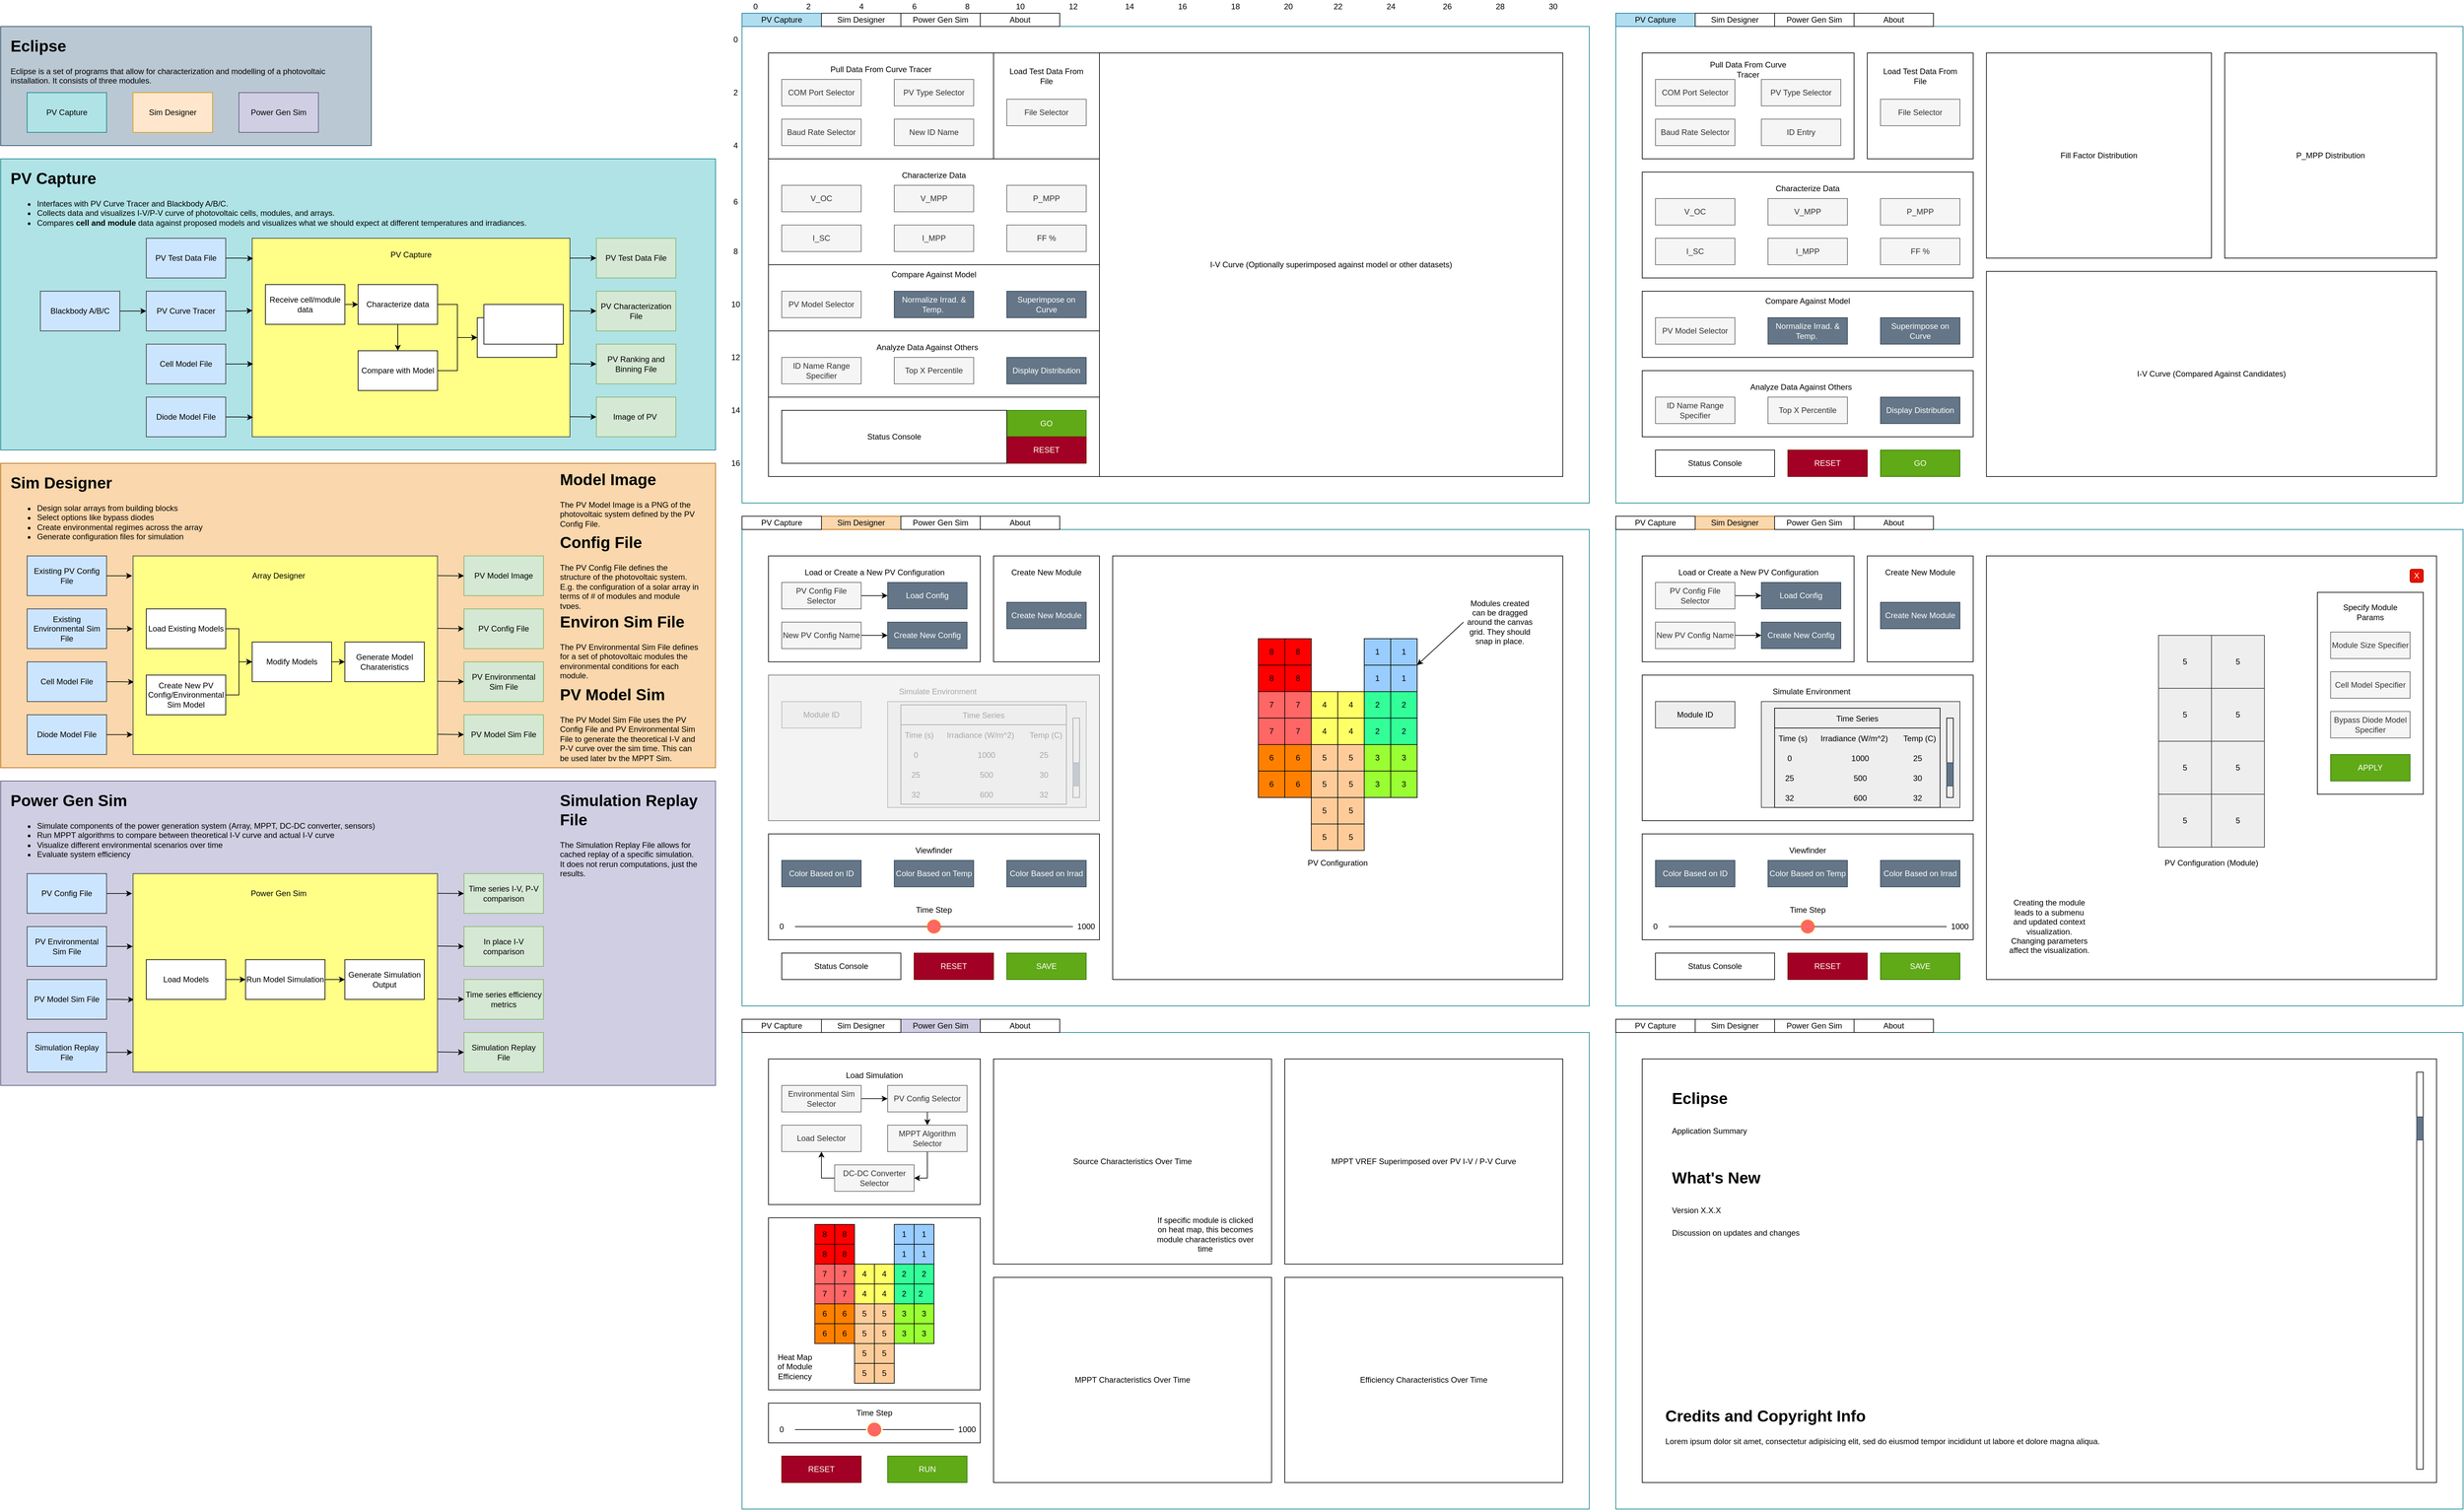 <mxfile>
    <diagram id="I3PWonCNsNejqMa5jgsa" name="Page-1">
        <mxGraphModel dx="1644" dy="957" grid="1" gridSize="10" guides="1" tooltips="1" connect="1" arrows="1" fold="1" page="1" pageScale="1" pageWidth="850" pageHeight="1100" math="0" shadow="0">
            <root>
                <mxCell id="0"/>
                <mxCell id="1" parent="0"/>
                <mxCell id="2" value="" style="rounded=0;whiteSpace=wrap;html=1;fillColor=none;strokeColor=#0e8088;" parent="1" vertex="1">
                    <mxGeometry x="1160" y="40" width="1280" height="720" as="geometry"/>
                </mxCell>
                <mxCell id="266" value="" style="rounded=0;whiteSpace=wrap;html=1;fillColor=none;" parent="1" vertex="1">
                    <mxGeometry x="1200" y="600" width="500" height="120" as="geometry"/>
                </mxCell>
                <mxCell id="207" value="" style="rounded=0;whiteSpace=wrap;html=1;" parent="1" vertex="1">
                    <mxGeometry x="1200" y="2120" width="320" height="60" as="geometry"/>
                </mxCell>
                <mxCell id="J7im-ZEdmrDWB6RwCHdS-192" value="" style="rounded=0;whiteSpace=wrap;html=1;fillColor=none;strokeColor=#0e8088;" parent="1" vertex="1">
                    <mxGeometry x="1160" y="1560" width="1280" height="720" as="geometry"/>
                </mxCell>
                <mxCell id="74" value="" style="rounded=0;whiteSpace=wrap;html=1;fillColor=none;strokeColor=#0e8088;" parent="1" vertex="1">
                    <mxGeometry x="1160" y="800" width="1280" height="720" as="geometry"/>
                </mxCell>
                <mxCell id="96" value="" style="rounded=0;whiteSpace=wrap;html=1;fillColor=none;" parent="1" vertex="1">
                    <mxGeometry x="1200" y="1260" width="500" height="160" as="geometry"/>
                </mxCell>
                <mxCell id="MuoCTw_gSboUoV9mb7X--62" value="" style="rounded=0;whiteSpace=wrap;html=1;fillColor=#fad7ac;strokeColor=#b46504;" parent="1" vertex="1">
                    <mxGeometry x="40" y="700" width="1080" height="460" as="geometry"/>
                </mxCell>
                <mxCell id="MuoCTw_gSboUoV9mb7X--1" value="" style="rounded=0;whiteSpace=wrap;html=1;fillColor=#bac8d3;strokeColor=#23445d;" parent="1" vertex="1">
                    <mxGeometry x="40" y="40" width="560" height="180" as="geometry"/>
                </mxCell>
                <mxCell id="MuoCTw_gSboUoV9mb7X--3" value="&lt;h1&gt;Eclipse&lt;/h1&gt;&lt;p&gt;Eclipse is a set of programs that allow for characterization and modelling of a photovoltaic installation. It consists of three modules.&lt;/p&gt;" style="text;html=1;strokeColor=none;fillColor=none;spacing=5;spacingTop=-20;whiteSpace=wrap;overflow=hidden;rounded=0;" parent="1" vertex="1">
                    <mxGeometry x="50" y="50" width="540" height="80" as="geometry"/>
                </mxCell>
                <mxCell id="MuoCTw_gSboUoV9mb7X--4" value="Sim Designer" style="rounded=0;whiteSpace=wrap;html=1;fillColor=#ffe6cc;strokeColor=#d79b00;" parent="1" vertex="1">
                    <mxGeometry x="240" y="140" width="120" height="60" as="geometry"/>
                </mxCell>
                <mxCell id="MuoCTw_gSboUoV9mb7X--5" value="Power Gen Sim" style="rounded=0;whiteSpace=wrap;html=1;fillColor=#d0cee2;strokeColor=#56517e;" parent="1" vertex="1">
                    <mxGeometry x="400" y="140" width="120" height="60" as="geometry"/>
                </mxCell>
                <mxCell id="MuoCTw_gSboUoV9mb7X--6" value="PV Capture" style="rounded=0;whiteSpace=wrap;html=1;fillColor=#b0e3e6;strokeColor=#0e8088;" parent="1" vertex="1">
                    <mxGeometry x="80" y="140" width="120" height="60" as="geometry"/>
                </mxCell>
                <mxCell id="MuoCTw_gSboUoV9mb7X--8" value="" style="rounded=0;whiteSpace=wrap;html=1;fillColor=#b0e3e6;strokeColor=#0e8088;" parent="1" vertex="1">
                    <mxGeometry x="40" y="240" width="1080" height="440" as="geometry"/>
                </mxCell>
                <mxCell id="MuoCTw_gSboUoV9mb7X--9" value="&lt;h1&gt;PV Capture&lt;/h1&gt;&lt;p&gt;&lt;/p&gt;&lt;ul&gt;&lt;li&gt;Interfaces with PV Curve Tracer and Blackbody A/B/C.&lt;/li&gt;&lt;li&gt;Collects data and visualizes I-V/P-V curve of photovoltaic cells, modules, and arrays.&lt;/li&gt;&lt;li&gt;Compares &lt;b&gt;cell and module&lt;/b&gt; data against proposed models and visualizes what we should expect at different temperatures and irradiances.&lt;/li&gt;&lt;/ul&gt;&lt;p&gt;&lt;/p&gt;" style="text;html=1;strokeColor=none;fillColor=none;spacing=5;spacingTop=-20;whiteSpace=wrap;overflow=hidden;rounded=0;" parent="1" vertex="1">
                    <mxGeometry x="50" y="250" width="1040" height="110" as="geometry"/>
                </mxCell>
                <mxCell id="MuoCTw_gSboUoV9mb7X--87" style="edgeStyle=orthogonalEdgeStyle;rounded=0;orthogonalLoop=1;jettySize=auto;html=1;exitX=1;exitY=0.5;exitDx=0;exitDy=0;entryX=0.001;entryY=0.364;entryDx=0;entryDy=0;entryPerimeter=0;" parent="1" source="MuoCTw_gSboUoV9mb7X--10" target="MuoCTw_gSboUoV9mb7X--16" edge="1">
                    <mxGeometry relative="1" as="geometry"/>
                </mxCell>
                <mxCell id="MuoCTw_gSboUoV9mb7X--10" value="PV Curve Tracer" style="rounded=0;whiteSpace=wrap;html=1;fillColor=#cce5ff;strokeColor=#36393d;" parent="1" vertex="1">
                    <mxGeometry x="260" y="440" width="120" height="60" as="geometry"/>
                </mxCell>
                <mxCell id="MuoCTw_gSboUoV9mb7X--11" value="Blackbody A/B/C" style="rounded=0;whiteSpace=wrap;html=1;fillColor=#cce5ff;strokeColor=#36393d;" parent="1" vertex="1">
                    <mxGeometry x="100" y="440" width="120" height="60" as="geometry"/>
                </mxCell>
                <mxCell id="MuoCTw_gSboUoV9mb7X--50" style="edgeStyle=orthogonalEdgeStyle;rounded=0;orthogonalLoop=1;jettySize=auto;html=1;entryX=0;entryY=0.5;entryDx=0;entryDy=0;exitX=1;exitY=0.5;exitDx=0;exitDy=0;" parent="1" source="MuoCTw_gSboUoV9mb7X--11" target="MuoCTw_gSboUoV9mb7X--10" edge="1">
                    <mxGeometry relative="1" as="geometry">
                        <mxPoint x="220" y="470" as="sourcePoint"/>
                        <Array as="points"/>
                    </mxGeometry>
                </mxCell>
                <mxCell id="MuoCTw_gSboUoV9mb7X--16" value="" style="rounded=0;whiteSpace=wrap;html=1;fillColor=#ffff88;strokeColor=#36393d;" parent="1" vertex="1">
                    <mxGeometry x="420" y="360" width="480" height="300" as="geometry"/>
                </mxCell>
                <mxCell id="MuoCTw_gSboUoV9mb7X--58" style="edgeStyle=orthogonalEdgeStyle;rounded=0;orthogonalLoop=1;jettySize=auto;html=1;exitX=1;exitY=0.5;exitDx=0;exitDy=0;entryX=0;entryY=0.5;entryDx=0;entryDy=0;" parent="1" source="MuoCTw_gSboUoV9mb7X--20" target="MuoCTw_gSboUoV9mb7X--59" edge="1">
                    <mxGeometry relative="1" as="geometry">
                        <mxPoint x="720" y="530" as="targetPoint"/>
                    </mxGeometry>
                </mxCell>
                <mxCell id="MuoCTw_gSboUoV9mb7X--71" value="" style="edgeStyle=orthogonalEdgeStyle;rounded=0;orthogonalLoop=1;jettySize=auto;html=1;" parent="1" source="MuoCTw_gSboUoV9mb7X--20" target="MuoCTw_gSboUoV9mb7X--69" edge="1">
                    <mxGeometry relative="1" as="geometry"/>
                </mxCell>
                <mxCell id="MuoCTw_gSboUoV9mb7X--20" value="Characterize data" style="rounded=0;whiteSpace=wrap;html=1;" parent="1" vertex="1">
                    <mxGeometry x="580" y="430" width="120" height="60" as="geometry"/>
                </mxCell>
                <mxCell id="MuoCTw_gSboUoV9mb7X--57" style="edgeStyle=orthogonalEdgeStyle;rounded=0;orthogonalLoop=1;jettySize=auto;html=1;exitX=1;exitY=0.5;exitDx=0;exitDy=0;entryX=0;entryY=0.5;entryDx=0;entryDy=0;" parent="1" target="MuoCTw_gSboUoV9mb7X--20" edge="1">
                    <mxGeometry relative="1" as="geometry">
                        <mxPoint x="560" y="460" as="sourcePoint"/>
                    </mxGeometry>
                </mxCell>
                <mxCell id="MuoCTw_gSboUoV9mb7X--23" value="PV Capture" style="text;html=1;strokeColor=none;fillColor=none;align=center;verticalAlign=middle;whiteSpace=wrap;rounded=0;" parent="1" vertex="1">
                    <mxGeometry x="595" y="370" width="130" height="30" as="geometry"/>
                </mxCell>
                <mxCell id="MuoCTw_gSboUoV9mb7X--25" value="&lt;h1&gt;Sim Designer&lt;/h1&gt;&lt;ul&gt;&lt;li&gt;Design solar arrays from building blocks&lt;/li&gt;&lt;li&gt;Select options like bypass diodes&lt;/li&gt;&lt;li&gt;Create environmental regimes across the array&lt;/li&gt;&lt;li&gt;Generate configuration files for simulation&lt;/li&gt;&lt;/ul&gt;&lt;p&gt;&lt;/p&gt;" style="text;html=1;strokeColor=none;fillColor=none;spacing=5;spacingTop=-20;whiteSpace=wrap;overflow=hidden;rounded=0;" parent="1" vertex="1">
                    <mxGeometry x="50" y="710" width="1060" height="130" as="geometry"/>
                </mxCell>
                <mxCell id="MuoCTw_gSboUoV9mb7X--109" style="edgeStyle=orthogonalEdgeStyle;rounded=0;orthogonalLoop=1;jettySize=auto;html=1;exitX=1;exitY=0.5;exitDx=0;exitDy=0;entryX=0.003;entryY=0.635;entryDx=0;entryDy=0;entryPerimeter=0;" parent="1" source="MuoCTw_gSboUoV9mb7X--33" target="MuoCTw_gSboUoV9mb7X--61" edge="1">
                    <mxGeometry relative="1" as="geometry"/>
                </mxCell>
                <mxCell id="MuoCTw_gSboUoV9mb7X--33" value="Cell Model File" style="rounded=0;whiteSpace=wrap;html=1;fillColor=#cce5ff;strokeColor=#36393d;" parent="1" vertex="1">
                    <mxGeometry x="80" y="1000" width="120" height="60" as="geometry"/>
                </mxCell>
                <mxCell id="MuoCTw_gSboUoV9mb7X--111" style="edgeStyle=orthogonalEdgeStyle;rounded=0;orthogonalLoop=1;jettySize=auto;html=1;exitX=1;exitY=0.5;exitDx=0;exitDy=0;entryX=-0.001;entryY=0.899;entryDx=0;entryDy=0;entryPerimeter=0;" parent="1" source="MuoCTw_gSboUoV9mb7X--39" target="MuoCTw_gSboUoV9mb7X--61" edge="1">
                    <mxGeometry relative="1" as="geometry"/>
                </mxCell>
                <mxCell id="MuoCTw_gSboUoV9mb7X--39" value="Diode Model File" style="rounded=0;whiteSpace=wrap;html=1;fillColor=#cce5ff;strokeColor=#36393d;" parent="1" vertex="1">
                    <mxGeometry x="80" y="1080" width="120" height="60" as="geometry"/>
                </mxCell>
                <mxCell id="MuoCTw_gSboUoV9mb7X--107" style="edgeStyle=orthogonalEdgeStyle;rounded=0;orthogonalLoop=1;jettySize=auto;html=1;exitX=1;exitY=0.5;exitDx=0;exitDy=0;entryX=-0.003;entryY=0.099;entryDx=0;entryDy=0;entryPerimeter=0;" parent="1" source="MuoCTw_gSboUoV9mb7X--44" target="MuoCTw_gSboUoV9mb7X--61" edge="1">
                    <mxGeometry relative="1" as="geometry"/>
                </mxCell>
                <mxCell id="MuoCTw_gSboUoV9mb7X--44" value="Existing PV Config File" style="rounded=0;whiteSpace=wrap;html=1;fillColor=#cce5ff;strokeColor=#36393d;" parent="1" vertex="1">
                    <mxGeometry x="80" y="840" width="120" height="60" as="geometry"/>
                </mxCell>
                <mxCell id="MuoCTw_gSboUoV9mb7X--85" style="edgeStyle=orthogonalEdgeStyle;rounded=0;orthogonalLoop=1;jettySize=auto;html=1;exitX=1;exitY=0.5;exitDx=0;exitDy=0;entryX=0.003;entryY=0.633;entryDx=0;entryDy=0;entryPerimeter=0;" parent="1" source="MuoCTw_gSboUoV9mb7X--45" target="MuoCTw_gSboUoV9mb7X--16" edge="1">
                    <mxGeometry relative="1" as="geometry"/>
                </mxCell>
                <mxCell id="MuoCTw_gSboUoV9mb7X--45" value="Cell Model File" style="rounded=0;whiteSpace=wrap;html=1;fillColor=#cce5ff;strokeColor=#36393d;" parent="1" vertex="1">
                    <mxGeometry x="260" y="520" width="120" height="60" as="geometry"/>
                </mxCell>
                <mxCell id="MuoCTw_gSboUoV9mb7X--48" value="PV Characterization File" style="rounded=0;whiteSpace=wrap;html=1;fillColor=#d5e8d4;strokeColor=#82b366;" parent="1" vertex="1">
                    <mxGeometry x="940" y="440" width="120" height="60" as="geometry"/>
                </mxCell>
                <mxCell id="MuoCTw_gSboUoV9mb7X--51" value="PV Ranking and Binning File" style="rounded=0;whiteSpace=wrap;html=1;fillColor=#d5e8d4;strokeColor=#82b366;" parent="1" vertex="1">
                    <mxGeometry x="940" y="520" width="120" height="60" as="geometry"/>
                </mxCell>
                <mxCell id="MuoCTw_gSboUoV9mb7X--84" style="edgeStyle=orthogonalEdgeStyle;rounded=0;orthogonalLoop=1;jettySize=auto;html=1;entryX=0.003;entryY=0.902;entryDx=0;entryDy=0;entryPerimeter=0;" parent="1" source="MuoCTw_gSboUoV9mb7X--52" target="MuoCTw_gSboUoV9mb7X--16" edge="1">
                    <mxGeometry relative="1" as="geometry"/>
                </mxCell>
                <mxCell id="MuoCTw_gSboUoV9mb7X--52" value="Diode Model File" style="rounded=0;whiteSpace=wrap;html=1;fillColor=#cce5ff;strokeColor=#36393d;" parent="1" vertex="1">
                    <mxGeometry x="260" y="600" width="120" height="60" as="geometry"/>
                </mxCell>
                <mxCell id="MuoCTw_gSboUoV9mb7X--59" value="Visualization" style="rounded=0;whiteSpace=wrap;html=1;" parent="1" vertex="1">
                    <mxGeometry x="760" y="480" width="120" height="60" as="geometry"/>
                </mxCell>
                <mxCell id="MuoCTw_gSboUoV9mb7X--61" value="" style="rounded=0;whiteSpace=wrap;html=1;fillColor=#ffff88;strokeColor=#36393d;" parent="1" vertex="1">
                    <mxGeometry x="240" y="840" width="460" height="300" as="geometry"/>
                </mxCell>
                <mxCell id="MuoCTw_gSboUoV9mb7X--108" style="edgeStyle=orthogonalEdgeStyle;rounded=0;orthogonalLoop=1;jettySize=auto;html=1;exitX=1;exitY=0.5;exitDx=0;exitDy=0;entryX=-0.001;entryY=0.366;entryDx=0;entryDy=0;entryPerimeter=0;" parent="1" source="MuoCTw_gSboUoV9mb7X--64" target="MuoCTw_gSboUoV9mb7X--61" edge="1">
                    <mxGeometry relative="1" as="geometry"/>
                </mxCell>
                <mxCell id="MuoCTw_gSboUoV9mb7X--64" value="Existing Environmental Sim File" style="rounded=0;whiteSpace=wrap;html=1;fillColor=#cce5ff;strokeColor=#36393d;" parent="1" vertex="1">
                    <mxGeometry x="80" y="920" width="120" height="60" as="geometry"/>
                </mxCell>
                <mxCell id="MuoCTw_gSboUoV9mb7X--65" value="PV Config File" style="rounded=0;whiteSpace=wrap;html=1;fillColor=#d5e8d4;strokeColor=#82b366;" parent="1" vertex="1">
                    <mxGeometry x="740" y="920" width="120" height="60" as="geometry"/>
                </mxCell>
                <mxCell id="MuoCTw_gSboUoV9mb7X--66" value="PV Model Image" style="rounded=0;whiteSpace=wrap;html=1;fillColor=#d5e8d4;strokeColor=#82b366;" parent="1" vertex="1">
                    <mxGeometry x="740" y="840" width="120" height="60" as="geometry"/>
                </mxCell>
                <mxCell id="MuoCTw_gSboUoV9mb7X--67" value="PV Environmental Sim File" style="rounded=0;whiteSpace=wrap;html=1;fillColor=#d5e8d4;strokeColor=#82b366;" parent="1" vertex="1">
                    <mxGeometry x="740" y="1000" width="120" height="60" as="geometry"/>
                </mxCell>
                <mxCell id="MuoCTw_gSboUoV9mb7X--112" style="edgeStyle=orthogonalEdgeStyle;rounded=0;orthogonalLoop=1;jettySize=auto;html=1;exitX=1;exitY=0.5;exitDx=0;exitDy=0;entryX=0;entryY=0.5;entryDx=0;entryDy=0;" parent="1" source="MuoCTw_gSboUoV9mb7X--68" target="MuoCTw_gSboUoV9mb7X--104" edge="1">
                    <mxGeometry relative="1" as="geometry"/>
                </mxCell>
                <mxCell id="MuoCTw_gSboUoV9mb7X--68" value="Load Existing Models" style="rounded=0;whiteSpace=wrap;html=1;" parent="1" vertex="1">
                    <mxGeometry x="260" y="920" width="120" height="60" as="geometry"/>
                </mxCell>
                <mxCell id="MuoCTw_gSboUoV9mb7X--70" style="edgeStyle=orthogonalEdgeStyle;rounded=0;orthogonalLoop=1;jettySize=auto;html=1;exitX=1;exitY=0.5;exitDx=0;exitDy=0;entryX=0;entryY=0.5;entryDx=0;entryDy=0;" parent="1" source="MuoCTw_gSboUoV9mb7X--69" target="MuoCTw_gSboUoV9mb7X--59" edge="1">
                    <mxGeometry relative="1" as="geometry"/>
                </mxCell>
                <mxCell id="MuoCTw_gSboUoV9mb7X--69" value="Compare with Model" style="rounded=0;whiteSpace=wrap;html=1;" parent="1" vertex="1">
                    <mxGeometry x="580" y="530" width="120" height="60" as="geometry"/>
                </mxCell>
                <mxCell id="MuoCTw_gSboUoV9mb7X--73" value="Image of PV&amp;nbsp;" style="rounded=0;whiteSpace=wrap;html=1;fillColor=#d5e8d4;strokeColor=#82b366;" parent="1" vertex="1">
                    <mxGeometry x="940" y="600" width="120" height="60" as="geometry"/>
                </mxCell>
                <mxCell id="MuoCTw_gSboUoV9mb7X--76" value="Receive cell/module data" style="rounded=0;whiteSpace=wrap;html=1;" parent="1" vertex="1">
                    <mxGeometry x="440" y="430" width="120" height="60" as="geometry"/>
                </mxCell>
                <mxCell id="MuoCTw_gSboUoV9mb7X--88" style="edgeStyle=orthogonalEdgeStyle;rounded=0;orthogonalLoop=1;jettySize=auto;html=1;exitX=1;exitY=0.5;exitDx=0;exitDy=0;entryX=0.003;entryY=0.102;entryDx=0;entryDy=0;entryPerimeter=0;" parent="1" source="MuoCTw_gSboUoV9mb7X--77" target="MuoCTw_gSboUoV9mb7X--16" edge="1">
                    <mxGeometry relative="1" as="geometry"/>
                </mxCell>
                <mxCell id="MuoCTw_gSboUoV9mb7X--77" value="PV Test Data File" style="rounded=0;whiteSpace=wrap;html=1;fillColor=#cce5ff;strokeColor=#36393d;" parent="1" vertex="1">
                    <mxGeometry x="260" y="360" width="120" height="60" as="geometry"/>
                </mxCell>
                <mxCell id="MuoCTw_gSboUoV9mb7X--83" value="PV Test Data File" style="rounded=0;whiteSpace=wrap;html=1;fillColor=#d5e8d4;strokeColor=#82b366;" parent="1" vertex="1">
                    <mxGeometry x="940" y="360" width="120" height="60" as="geometry"/>
                </mxCell>
                <mxCell id="MuoCTw_gSboUoV9mb7X--97" value="" style="endArrow=classic;html=1;rounded=0;entryX=0;entryY=0.5;entryDx=0;entryDy=0;" parent="1" target="MuoCTw_gSboUoV9mb7X--83" edge="1">
                    <mxGeometry width="50" height="50" relative="1" as="geometry">
                        <mxPoint x="900" y="390" as="sourcePoint"/>
                        <mxPoint x="920" y="310" as="targetPoint"/>
                    </mxGeometry>
                </mxCell>
                <mxCell id="MuoCTw_gSboUoV9mb7X--98" value="" style="endArrow=classic;html=1;rounded=0;entryX=0;entryY=0.5;entryDx=0;entryDy=0;" parent="1" target="MuoCTw_gSboUoV9mb7X--48" edge="1">
                    <mxGeometry width="50" height="50" relative="1" as="geometry">
                        <mxPoint x="900" y="469.66" as="sourcePoint"/>
                        <mxPoint x="940" y="469.66" as="targetPoint"/>
                    </mxGeometry>
                </mxCell>
                <mxCell id="MuoCTw_gSboUoV9mb7X--99" value="" style="endArrow=classic;html=1;rounded=0;entryX=0;entryY=0.5;entryDx=0;entryDy=0;" parent="1" target="MuoCTw_gSboUoV9mb7X--51" edge="1">
                    <mxGeometry width="50" height="50" relative="1" as="geometry">
                        <mxPoint x="900" y="549.66" as="sourcePoint"/>
                        <mxPoint x="940" y="549.66" as="targetPoint"/>
                    </mxGeometry>
                </mxCell>
                <mxCell id="MuoCTw_gSboUoV9mb7X--100" value="" style="endArrow=classic;html=1;rounded=0;entryX=0;entryY=0.5;entryDx=0;entryDy=0;" parent="1" target="MuoCTw_gSboUoV9mb7X--73" edge="1">
                    <mxGeometry width="50" height="50" relative="1" as="geometry">
                        <mxPoint x="900" y="629.66" as="sourcePoint"/>
                        <mxPoint x="940" y="630" as="targetPoint"/>
                    </mxGeometry>
                </mxCell>
                <mxCell id="MuoCTw_gSboUoV9mb7X--102" value="Array Designer" style="text;html=1;strokeColor=none;fillColor=none;align=center;verticalAlign=middle;whiteSpace=wrap;rounded=0;" parent="1" vertex="1">
                    <mxGeometry x="395" y="855" width="130" height="30" as="geometry"/>
                </mxCell>
                <mxCell id="MuoCTw_gSboUoV9mb7X--113" style="edgeStyle=orthogonalEdgeStyle;rounded=0;orthogonalLoop=1;jettySize=auto;html=1;exitX=1;exitY=0.5;exitDx=0;exitDy=0;" parent="1" source="MuoCTw_gSboUoV9mb7X--103" edge="1">
                    <mxGeometry relative="1" as="geometry">
                        <mxPoint x="420" y="1000" as="targetPoint"/>
                        <Array as="points">
                            <mxPoint x="400" y="1050"/>
                            <mxPoint x="400" y="1000"/>
                        </Array>
                    </mxGeometry>
                </mxCell>
                <mxCell id="MuoCTw_gSboUoV9mb7X--103" value="Create New PV Config/Environmental Sim Model" style="rounded=0;whiteSpace=wrap;html=1;" parent="1" vertex="1">
                    <mxGeometry x="260" y="1020" width="120" height="60" as="geometry"/>
                </mxCell>
                <mxCell id="MuoCTw_gSboUoV9mb7X--114" style="edgeStyle=orthogonalEdgeStyle;rounded=0;orthogonalLoop=1;jettySize=auto;html=1;exitX=1;exitY=0.5;exitDx=0;exitDy=0;entryX=0;entryY=0.5;entryDx=0;entryDy=0;" parent="1" source="MuoCTw_gSboUoV9mb7X--104" target="MuoCTw_gSboUoV9mb7X--106" edge="1">
                    <mxGeometry relative="1" as="geometry"/>
                </mxCell>
                <mxCell id="MuoCTw_gSboUoV9mb7X--104" value="Modify Models" style="rounded=0;whiteSpace=wrap;html=1;" parent="1" vertex="1">
                    <mxGeometry x="420" y="970" width="120" height="60" as="geometry"/>
                </mxCell>
                <mxCell id="MuoCTw_gSboUoV9mb7X--106" value="Generate Model Charateristics" style="rounded=0;whiteSpace=wrap;html=1;" parent="1" vertex="1">
                    <mxGeometry x="560" y="970" width="120" height="60" as="geometry"/>
                </mxCell>
                <mxCell id="MuoCTw_gSboUoV9mb7X--115" value="PV Model Sim File" style="rounded=0;whiteSpace=wrap;html=1;fillColor=#d5e8d4;strokeColor=#82b366;" parent="1" vertex="1">
                    <mxGeometry x="740" y="1080" width="120" height="60" as="geometry"/>
                </mxCell>
                <mxCell id="MuoCTw_gSboUoV9mb7X--116" value="" style="endArrow=classic;html=1;rounded=0;entryX=0;entryY=0.5;entryDx=0;entryDy=0;" parent="1" target="MuoCTw_gSboUoV9mb7X--66" edge="1">
                    <mxGeometry width="50" height="50" relative="1" as="geometry">
                        <mxPoint x="700" y="869.72" as="sourcePoint"/>
                        <mxPoint x="740" y="869.72" as="targetPoint"/>
                    </mxGeometry>
                </mxCell>
                <mxCell id="MuoCTw_gSboUoV9mb7X--117" value="" style="endArrow=classic;html=1;rounded=0;entryX=0;entryY=0.5;entryDx=0;entryDy=0;" parent="1" target="MuoCTw_gSboUoV9mb7X--65" edge="1">
                    <mxGeometry width="50" height="50" relative="1" as="geometry">
                        <mxPoint x="700" y="949.38" as="sourcePoint"/>
                        <mxPoint x="730" y="950" as="targetPoint"/>
                    </mxGeometry>
                </mxCell>
                <mxCell id="MuoCTw_gSboUoV9mb7X--118" value="" style="endArrow=classic;html=1;rounded=0;entryX=0;entryY=0.5;entryDx=0;entryDy=0;" parent="1" target="MuoCTw_gSboUoV9mb7X--67" edge="1">
                    <mxGeometry width="50" height="50" relative="1" as="geometry">
                        <mxPoint x="700" y="1029.38" as="sourcePoint"/>
                        <mxPoint x="740" y="1030" as="targetPoint"/>
                    </mxGeometry>
                </mxCell>
                <mxCell id="MuoCTw_gSboUoV9mb7X--119" value="" style="endArrow=classic;html=1;rounded=0;entryX=0;entryY=0.5;entryDx=0;entryDy=0;" parent="1" target="MuoCTw_gSboUoV9mb7X--115" edge="1">
                    <mxGeometry width="50" height="50" relative="1" as="geometry">
                        <mxPoint x="700" y="1109.38" as="sourcePoint"/>
                        <mxPoint x="740" y="1109.72" as="targetPoint"/>
                    </mxGeometry>
                </mxCell>
                <mxCell id="MuoCTw_gSboUoV9mb7X--120" value="&lt;h1&gt;Config File&lt;/h1&gt;&lt;p&gt;The PV Config File defines the structure of the photovoltaic system. E.g. the configuration of a solar array in terms of # of modules and module types.&lt;/p&gt;" style="text;html=1;strokeColor=none;fillColor=none;spacing=5;spacingTop=-20;whiteSpace=wrap;overflow=hidden;rounded=0;" parent="1" vertex="1">
                    <mxGeometry x="880" y="800" width="220" height="120" as="geometry"/>
                </mxCell>
                <mxCell id="MuoCTw_gSboUoV9mb7X--121" value="&lt;h1&gt;Model Image&lt;/h1&gt;&lt;p&gt;The PV Model Image is a PNG of the photovoltaic system defined by the PV Config File.&lt;/p&gt;" style="text;html=1;strokeColor=none;fillColor=none;spacing=5;spacingTop=-20;whiteSpace=wrap;overflow=hidden;rounded=0;" parent="1" vertex="1">
                    <mxGeometry x="880" y="705" width="220" height="100" as="geometry"/>
                </mxCell>
                <mxCell id="MuoCTw_gSboUoV9mb7X--122" value="&lt;h1&gt;Environ Sim File&lt;/h1&gt;&lt;p&gt;The PV Environmental Sim File defines for a set of photovoltaic modules the environmental conditions for each module.&lt;/p&gt;" style="text;html=1;strokeColor=none;fillColor=none;spacing=5;spacingTop=-20;whiteSpace=wrap;overflow=hidden;rounded=0;" parent="1" vertex="1">
                    <mxGeometry x="880" y="920" width="220" height="110" as="geometry"/>
                </mxCell>
                <mxCell id="MuoCTw_gSboUoV9mb7X--123" value="&lt;h1&gt;PV Model Sim&lt;/h1&gt;&lt;p&gt;The PV Model Sim File uses the PV Config File and PV Environmental Sim File to generate the theoretical I-V and P-V curve over the sim time. This can be used later by the MPPT Sim.&lt;/p&gt;" style="text;html=1;strokeColor=none;fillColor=none;spacing=5;spacingTop=-20;whiteSpace=wrap;overflow=hidden;rounded=0;" parent="1" vertex="1">
                    <mxGeometry x="880" y="1030" width="220" height="120" as="geometry"/>
                </mxCell>
                <mxCell id="MuoCTw_gSboUoV9mb7X--125" value="" style="rounded=0;whiteSpace=wrap;html=1;fillColor=#d0cee2;strokeColor=#56517e;" parent="1" vertex="1">
                    <mxGeometry x="40" y="1180" width="1080" height="460" as="geometry"/>
                </mxCell>
                <mxCell id="MuoCTw_gSboUoV9mb7X--126" value="&lt;h1&gt;Power Gen Sim&lt;/h1&gt;&lt;ul&gt;&lt;li&gt;Simulate components of the power generation system (Array, MPPT, DC-DC converter, sensors)&lt;/li&gt;&lt;li&gt;Run MPPT algorithms to compare between theoretical I-V curve and actual I-V curve&lt;/li&gt;&lt;li&gt;Visualize different environmental scenarios over time&lt;/li&gt;&lt;li&gt;Evaluate system efficiency&lt;/li&gt;&lt;/ul&gt;&lt;p&gt;&lt;/p&gt;" style="text;html=1;strokeColor=none;fillColor=none;spacing=5;spacingTop=-20;whiteSpace=wrap;overflow=hidden;rounded=0;" parent="1" vertex="1">
                    <mxGeometry x="50" y="1190" width="1060" height="130" as="geometry"/>
                </mxCell>
                <mxCell id="MuoCTw_gSboUoV9mb7X--127" style="edgeStyle=orthogonalEdgeStyle;rounded=0;orthogonalLoop=1;jettySize=auto;html=1;exitX=1;exitY=0.5;exitDx=0;exitDy=0;entryX=0.003;entryY=0.635;entryDx=0;entryDy=0;entryPerimeter=0;" parent="1" source="MuoCTw_gSboUoV9mb7X--128" target="MuoCTw_gSboUoV9mb7X--133" edge="1">
                    <mxGeometry relative="1" as="geometry"/>
                </mxCell>
                <mxCell id="MuoCTw_gSboUoV9mb7X--128" value="PV Model Sim File" style="rounded=0;whiteSpace=wrap;html=1;fillColor=#cce5ff;strokeColor=#36393d;" parent="1" vertex="1">
                    <mxGeometry x="80" y="1480" width="120" height="60" as="geometry"/>
                </mxCell>
                <mxCell id="MuoCTw_gSboUoV9mb7X--129" style="edgeStyle=orthogonalEdgeStyle;rounded=0;orthogonalLoop=1;jettySize=auto;html=1;exitX=1;exitY=0.5;exitDx=0;exitDy=0;entryX=-0.001;entryY=0.899;entryDx=0;entryDy=0;entryPerimeter=0;" parent="1" source="MuoCTw_gSboUoV9mb7X--130" target="MuoCTw_gSboUoV9mb7X--133" edge="1">
                    <mxGeometry relative="1" as="geometry"/>
                </mxCell>
                <mxCell id="MuoCTw_gSboUoV9mb7X--130" value="Simulation Replay File" style="rounded=0;whiteSpace=wrap;html=1;fillColor=#cce5ff;strokeColor=#36393d;" parent="1" vertex="1">
                    <mxGeometry x="80" y="1560" width="120" height="60" as="geometry"/>
                </mxCell>
                <mxCell id="MuoCTw_gSboUoV9mb7X--131" style="edgeStyle=orthogonalEdgeStyle;rounded=0;orthogonalLoop=1;jettySize=auto;html=1;exitX=1;exitY=0.5;exitDx=0;exitDy=0;entryX=-0.003;entryY=0.099;entryDx=0;entryDy=0;entryPerimeter=0;" parent="1" source="MuoCTw_gSboUoV9mb7X--132" target="MuoCTw_gSboUoV9mb7X--133" edge="1">
                    <mxGeometry relative="1" as="geometry"/>
                </mxCell>
                <mxCell id="MuoCTw_gSboUoV9mb7X--132" value="PV Config File" style="rounded=0;whiteSpace=wrap;html=1;fillColor=#cce5ff;strokeColor=#36393d;" parent="1" vertex="1">
                    <mxGeometry x="80" y="1320" width="120" height="60" as="geometry"/>
                </mxCell>
                <mxCell id="MuoCTw_gSboUoV9mb7X--133" value="" style="rounded=0;whiteSpace=wrap;html=1;fillColor=#ffff88;strokeColor=#36393d;" parent="1" vertex="1">
                    <mxGeometry x="240" y="1320" width="460" height="300" as="geometry"/>
                </mxCell>
                <mxCell id="MuoCTw_gSboUoV9mb7X--134" style="edgeStyle=orthogonalEdgeStyle;rounded=0;orthogonalLoop=1;jettySize=auto;html=1;exitX=1;exitY=0.5;exitDx=0;exitDy=0;entryX=-0.001;entryY=0.366;entryDx=0;entryDy=0;entryPerimeter=0;" parent="1" source="MuoCTw_gSboUoV9mb7X--135" target="MuoCTw_gSboUoV9mb7X--133" edge="1">
                    <mxGeometry relative="1" as="geometry"/>
                </mxCell>
                <mxCell id="MuoCTw_gSboUoV9mb7X--135" value="PV Environmental Sim File" style="rounded=0;whiteSpace=wrap;html=1;fillColor=#cce5ff;strokeColor=#36393d;" parent="1" vertex="1">
                    <mxGeometry x="80" y="1400" width="120" height="60" as="geometry"/>
                </mxCell>
                <mxCell id="MuoCTw_gSboUoV9mb7X--136" value="In place I-V comparison" style="rounded=0;whiteSpace=wrap;html=1;fillColor=#d5e8d4;strokeColor=#82b366;" parent="1" vertex="1">
                    <mxGeometry x="740" y="1400" width="120" height="60" as="geometry"/>
                </mxCell>
                <mxCell id="MuoCTw_gSboUoV9mb7X--137" value="Time series I-V, P-V comparison" style="rounded=0;whiteSpace=wrap;html=1;fillColor=#d5e8d4;strokeColor=#82b366;" parent="1" vertex="1">
                    <mxGeometry x="740" y="1320" width="120" height="60" as="geometry"/>
                </mxCell>
                <mxCell id="MuoCTw_gSboUoV9mb7X--138" value="Time series efficiency metrics" style="rounded=0;whiteSpace=wrap;html=1;fillColor=#d5e8d4;strokeColor=#82b366;" parent="1" vertex="1">
                    <mxGeometry x="740" y="1480" width="120" height="60" as="geometry"/>
                </mxCell>
                <mxCell id="MuoCTw_gSboUoV9mb7X--139" style="edgeStyle=orthogonalEdgeStyle;rounded=0;orthogonalLoop=1;jettySize=auto;html=1;exitX=1;exitY=0.5;exitDx=0;exitDy=0;entryX=0;entryY=0.5;entryDx=0;entryDy=0;" parent="1" source="MuoCTw_gSboUoV9mb7X--140" target="MuoCTw_gSboUoV9mb7X--145" edge="1">
                    <mxGeometry relative="1" as="geometry"/>
                </mxCell>
                <mxCell id="MuoCTw_gSboUoV9mb7X--140" value="Load Models" style="rounded=0;whiteSpace=wrap;html=1;" parent="1" vertex="1">
                    <mxGeometry x="260" y="1450" width="120" height="60" as="geometry"/>
                </mxCell>
                <mxCell id="MuoCTw_gSboUoV9mb7X--141" value="Power Gen Sim" style="text;html=1;strokeColor=none;fillColor=none;align=center;verticalAlign=middle;whiteSpace=wrap;rounded=0;" parent="1" vertex="1">
                    <mxGeometry x="395" y="1335" width="130" height="30" as="geometry"/>
                </mxCell>
                <mxCell id="MuoCTw_gSboUoV9mb7X--144" style="edgeStyle=orthogonalEdgeStyle;rounded=0;orthogonalLoop=1;jettySize=auto;html=1;exitX=1;exitY=0.5;exitDx=0;exitDy=0;entryX=0;entryY=0.5;entryDx=0;entryDy=0;" parent="1" source="MuoCTw_gSboUoV9mb7X--145" target="MuoCTw_gSboUoV9mb7X--146" edge="1">
                    <mxGeometry relative="1" as="geometry"/>
                </mxCell>
                <mxCell id="MuoCTw_gSboUoV9mb7X--145" value="Run Model Simulation" style="rounded=0;whiteSpace=wrap;html=1;" parent="1" vertex="1">
                    <mxGeometry x="410" y="1450" width="120" height="60" as="geometry"/>
                </mxCell>
                <mxCell id="MuoCTw_gSboUoV9mb7X--146" value="Generate Simulation Output" style="rounded=0;whiteSpace=wrap;html=1;" parent="1" vertex="1">
                    <mxGeometry x="560" y="1450" width="120" height="60" as="geometry"/>
                </mxCell>
                <mxCell id="MuoCTw_gSboUoV9mb7X--147" value="Simulation Replay File" style="rounded=0;whiteSpace=wrap;html=1;fillColor=#d5e8d4;strokeColor=#82b366;" parent="1" vertex="1">
                    <mxGeometry x="740" y="1560" width="120" height="60" as="geometry"/>
                </mxCell>
                <mxCell id="MuoCTw_gSboUoV9mb7X--148" value="" style="endArrow=classic;html=1;rounded=0;entryX=0;entryY=0.5;entryDx=0;entryDy=0;" parent="1" target="MuoCTw_gSboUoV9mb7X--137" edge="1">
                    <mxGeometry width="50" height="50" relative="1" as="geometry">
                        <mxPoint x="700" y="1349.72" as="sourcePoint"/>
                        <mxPoint x="740" y="1349.72" as="targetPoint"/>
                    </mxGeometry>
                </mxCell>
                <mxCell id="MuoCTw_gSboUoV9mb7X--149" value="" style="endArrow=classic;html=1;rounded=0;entryX=0;entryY=0.5;entryDx=0;entryDy=0;" parent="1" target="MuoCTw_gSboUoV9mb7X--136" edge="1">
                    <mxGeometry width="50" height="50" relative="1" as="geometry">
                        <mxPoint x="700" y="1429.38" as="sourcePoint"/>
                        <mxPoint x="730" y="1430" as="targetPoint"/>
                    </mxGeometry>
                </mxCell>
                <mxCell id="MuoCTw_gSboUoV9mb7X--150" value="" style="endArrow=classic;html=1;rounded=0;entryX=0;entryY=0.5;entryDx=0;entryDy=0;" parent="1" target="MuoCTw_gSboUoV9mb7X--138" edge="1">
                    <mxGeometry width="50" height="50" relative="1" as="geometry">
                        <mxPoint x="700" y="1509.38" as="sourcePoint"/>
                        <mxPoint x="740" y="1510" as="targetPoint"/>
                    </mxGeometry>
                </mxCell>
                <mxCell id="MuoCTw_gSboUoV9mb7X--151" value="" style="endArrow=classic;html=1;rounded=0;entryX=0;entryY=0.5;entryDx=0;entryDy=0;" parent="1" target="MuoCTw_gSboUoV9mb7X--147" edge="1">
                    <mxGeometry width="50" height="50" relative="1" as="geometry">
                        <mxPoint x="700" y="1589.38" as="sourcePoint"/>
                        <mxPoint x="740" y="1589.72" as="targetPoint"/>
                    </mxGeometry>
                </mxCell>
                <mxCell id="MuoCTw_gSboUoV9mb7X--156" value="&lt;h1&gt;Simulation Replay File&lt;/h1&gt;&lt;p&gt;The Simulation Replay File allows for cached replay of a specific simulation. It does not rerun computations, just the results.&lt;/p&gt;" style="text;html=1;strokeColor=none;fillColor=none;spacing=5;spacingTop=-20;whiteSpace=wrap;overflow=hidden;rounded=0;" parent="1" vertex="1">
                    <mxGeometry x="880" y="1190" width="220" height="190" as="geometry"/>
                </mxCell>
                <mxCell id="4" value="I-V Curve (Optionally superimposed against model or other datasets)" style="rounded=0;whiteSpace=wrap;html=1;" parent="1" vertex="1">
                    <mxGeometry x="1700" y="80" width="700" height="640" as="geometry"/>
                </mxCell>
                <mxCell id="5" value="" style="rounded=0;whiteSpace=wrap;html=1;fillColor=none;" parent="1" vertex="1">
                    <mxGeometry x="1200" y="80" width="340" height="160" as="geometry"/>
                </mxCell>
                <mxCell id="6" value="COM Port Selector" style="rounded=0;whiteSpace=wrap;html=1;fillColor=#f5f5f5;fontColor=#333333;strokeColor=#666666;" parent="1" vertex="1">
                    <mxGeometry x="1220" y="120" width="120" height="40" as="geometry"/>
                </mxCell>
                <mxCell id="7" value="Pull Data From Curve Tracer" style="text;html=1;strokeColor=none;fillColor=none;align=center;verticalAlign=middle;whiteSpace=wrap;rounded=0;" parent="1" vertex="1">
                    <mxGeometry x="1285" y="90" width="170" height="30" as="geometry"/>
                </mxCell>
                <mxCell id="9" value="Baud Rate Selector" style="rounded=0;whiteSpace=wrap;html=1;fillColor=#f5f5f5;fontColor=#333333;strokeColor=#666666;" parent="1" vertex="1">
                    <mxGeometry x="1220" y="180" width="120" height="40" as="geometry"/>
                </mxCell>
                <mxCell id="10" value="PV Type Selector" style="rounded=0;whiteSpace=wrap;html=1;fillColor=#f5f5f5;fontColor=#333333;strokeColor=#666666;" parent="1" vertex="1">
                    <mxGeometry x="1390" y="120" width="120" height="40" as="geometry"/>
                </mxCell>
                <mxCell id="11" value="GO" style="rounded=0;whiteSpace=wrap;html=1;fillColor=#60a917;fontColor=#ffffff;strokeColor=#2D7600;" parent="1" vertex="1">
                    <mxGeometry x="1560" y="620" width="120" height="40" as="geometry"/>
                </mxCell>
                <mxCell id="12" value="New ID Name" style="rounded=0;whiteSpace=wrap;html=1;fillColor=#f5f5f5;fontColor=#333333;strokeColor=#666666;" parent="1" vertex="1">
                    <mxGeometry x="1390" y="180" width="120" height="40" as="geometry"/>
                </mxCell>
                <mxCell id="19" value="" style="rounded=0;whiteSpace=wrap;html=1;fillColor=none;" parent="1" vertex="1">
                    <mxGeometry x="1540" y="80" width="160" height="160" as="geometry"/>
                </mxCell>
                <mxCell id="20" value="Load Test Data From File" style="text;html=1;strokeColor=none;fillColor=none;align=center;verticalAlign=middle;whiteSpace=wrap;rounded=0;" parent="1" vertex="1">
                    <mxGeometry x="1560" y="100" width="120" height="30" as="geometry"/>
                </mxCell>
                <mxCell id="22" value="File Selector" style="rounded=0;whiteSpace=wrap;html=1;fillColor=#f5f5f5;fontColor=#333333;strokeColor=#666666;" parent="1" vertex="1">
                    <mxGeometry x="1560" y="150" width="120" height="40" as="geometry"/>
                </mxCell>
                <mxCell id="24" value="" style="rounded=0;whiteSpace=wrap;html=1;fillColor=none;" parent="1" vertex="1">
                    <mxGeometry x="1200" y="240" width="500" height="160" as="geometry"/>
                </mxCell>
                <mxCell id="25" value="RESET" style="rounded=0;whiteSpace=wrap;html=1;fillColor=#a20025;fontColor=#ffffff;strokeColor=#6F0000;" parent="1" vertex="1">
                    <mxGeometry x="1560" y="660" width="120" height="40" as="geometry"/>
                </mxCell>
                <mxCell id="26" value="Characterize Data" style="text;html=1;strokeColor=none;fillColor=none;align=center;verticalAlign=middle;whiteSpace=wrap;rounded=0;" parent="1" vertex="1">
                    <mxGeometry x="1325" y="250" width="250" height="30" as="geometry"/>
                </mxCell>
                <mxCell id="27" value="V_OC" style="rounded=0;whiteSpace=wrap;html=1;fillColor=#f5f5f5;fontColor=#333333;strokeColor=#666666;" parent="1" vertex="1">
                    <mxGeometry x="1220" y="280" width="120" height="40" as="geometry"/>
                </mxCell>
                <mxCell id="28" value="I_SC" style="rounded=0;whiteSpace=wrap;html=1;fillColor=#f5f5f5;fontColor=#333333;strokeColor=#666666;" parent="1" vertex="1">
                    <mxGeometry x="1220" y="340" width="120" height="40" as="geometry"/>
                </mxCell>
                <mxCell id="29" value="V_MPP" style="rounded=0;whiteSpace=wrap;html=1;fillColor=#f5f5f5;fontColor=#333333;strokeColor=#666666;" parent="1" vertex="1">
                    <mxGeometry x="1390" y="280" width="120" height="40" as="geometry"/>
                </mxCell>
                <mxCell id="30" value="I_MPP" style="rounded=0;whiteSpace=wrap;html=1;fillColor=#f5f5f5;fontColor=#333333;strokeColor=#666666;" parent="1" vertex="1">
                    <mxGeometry x="1390" y="340" width="120" height="40" as="geometry"/>
                </mxCell>
                <mxCell id="31" value="P_MPP" style="rounded=0;whiteSpace=wrap;html=1;fillColor=#f5f5f5;fontColor=#333333;strokeColor=#666666;" parent="1" vertex="1">
                    <mxGeometry x="1560" y="280" width="120" height="40" as="geometry"/>
                </mxCell>
                <mxCell id="32" value="FF %" style="rounded=0;whiteSpace=wrap;html=1;fillColor=#f5f5f5;fontColor=#333333;strokeColor=#666666;" parent="1" vertex="1">
                    <mxGeometry x="1560" y="340" width="120" height="40" as="geometry"/>
                </mxCell>
                <mxCell id="33" value="PV Model Selector" style="rounded=0;whiteSpace=wrap;html=1;fillColor=#f5f5f5;fontColor=#333333;strokeColor=#666666;" parent="1" vertex="1">
                    <mxGeometry x="1220" y="440" width="120" height="40" as="geometry"/>
                </mxCell>
                <mxCell id="34" value="" style="rounded=0;whiteSpace=wrap;html=1;fillColor=none;" parent="1" vertex="1">
                    <mxGeometry x="1200" y="500" width="500" height="100" as="geometry"/>
                </mxCell>
                <mxCell id="35" value="Normalize Irrad. &amp;amp; Temp.&amp;nbsp;" style="rounded=0;whiteSpace=wrap;html=1;fillColor=#647687;strokeColor=#314354;fontColor=#ffffff;" parent="1" vertex="1">
                    <mxGeometry x="1390" y="440" width="120" height="40" as="geometry"/>
                </mxCell>
                <mxCell id="36" value="Analyze Data Against Others" style="text;html=1;strokeColor=none;fillColor=none;align=center;verticalAlign=middle;whiteSpace=wrap;rounded=0;" parent="1" vertex="1">
                    <mxGeometry x="1315" y="510" width="250" height="30" as="geometry"/>
                </mxCell>
                <mxCell id="37" value="ID Name Range Specifier" style="rounded=0;whiteSpace=wrap;html=1;fillColor=#f5f5f5;fontColor=#333333;strokeColor=#666666;" parent="1" vertex="1">
                    <mxGeometry x="1220" y="540" width="120" height="40" as="geometry"/>
                </mxCell>
                <mxCell id="38" value="Top X Percentile" style="rounded=0;whiteSpace=wrap;html=1;fillColor=#f5f5f5;fontColor=#333333;strokeColor=#666666;" parent="1" vertex="1">
                    <mxGeometry x="1390" y="540" width="120" height="40" as="geometry"/>
                </mxCell>
                <mxCell id="39" value="Display Distribution" style="rounded=0;whiteSpace=wrap;html=1;fillColor=#647687;fontColor=#ffffff;strokeColor=#314354;" parent="1" vertex="1">
                    <mxGeometry x="1560" y="540" width="120" height="40" as="geometry"/>
                </mxCell>
                <mxCell id="42" value="" style="rounded=0;whiteSpace=wrap;html=1;fillColor=none;strokeColor=#0e8088;" parent="1" vertex="1">
                    <mxGeometry x="2480" y="40" width="1280" height="720" as="geometry"/>
                </mxCell>
                <mxCell id="44" value="" style="rounded=0;whiteSpace=wrap;html=1;fillColor=none;" parent="1" vertex="1">
                    <mxGeometry x="2520" y="80" width="320" height="160" as="geometry"/>
                </mxCell>
                <mxCell id="45" value="COM Port Selector" style="rounded=0;whiteSpace=wrap;html=1;fillColor=#f5f5f5;fontColor=#333333;strokeColor=#666666;" parent="1" vertex="1">
                    <mxGeometry x="2540" y="120" width="120" height="40" as="geometry"/>
                </mxCell>
                <mxCell id="46" value="Pull Data From Curve Tracer" style="text;html=1;strokeColor=none;fillColor=none;align=center;verticalAlign=middle;whiteSpace=wrap;rounded=0;" parent="1" vertex="1">
                    <mxGeometry x="2620" y="90" width="120" height="30" as="geometry"/>
                </mxCell>
                <mxCell id="47" value="Baud Rate Selector" style="rounded=0;whiteSpace=wrap;html=1;fillColor=#f5f5f5;fontColor=#333333;strokeColor=#666666;" parent="1" vertex="1">
                    <mxGeometry x="2540" y="180" width="120" height="40" as="geometry"/>
                </mxCell>
                <mxCell id="48" value="PV Type Selector" style="rounded=0;whiteSpace=wrap;html=1;fillColor=#f5f5f5;fontColor=#333333;strokeColor=#666666;" parent="1" vertex="1">
                    <mxGeometry x="2700" y="120" width="120" height="40" as="geometry"/>
                </mxCell>
                <mxCell id="50" value="ID Entry" style="rounded=0;whiteSpace=wrap;html=1;fillColor=#f5f5f5;fontColor=#333333;strokeColor=#666666;" parent="1" vertex="1">
                    <mxGeometry x="2700" y="180" width="120" height="40" as="geometry"/>
                </mxCell>
                <mxCell id="51" value="" style="rounded=0;whiteSpace=wrap;html=1;fillColor=none;" parent="1" vertex="1">
                    <mxGeometry x="2860" y="80" width="160" height="160" as="geometry"/>
                </mxCell>
                <mxCell id="52" value="Load Test Data From File" style="text;html=1;strokeColor=none;fillColor=none;align=center;verticalAlign=middle;whiteSpace=wrap;rounded=0;" parent="1" vertex="1">
                    <mxGeometry x="2880" y="100" width="120" height="30" as="geometry"/>
                </mxCell>
                <mxCell id="53" value="File Selector" style="rounded=0;whiteSpace=wrap;html=1;fillColor=#f5f5f5;fontColor=#333333;strokeColor=#666666;" parent="1" vertex="1">
                    <mxGeometry x="2880" y="150" width="120" height="40" as="geometry"/>
                </mxCell>
                <mxCell id="70" value="Fill Factor Distribution" style="rounded=0;whiteSpace=wrap;html=1;" parent="1" vertex="1">
                    <mxGeometry x="3040" y="80" width="340" height="310" as="geometry"/>
                </mxCell>
                <mxCell id="71" value="P_MPP Distribution" style="rounded=0;whiteSpace=wrap;html=1;" parent="1" vertex="1">
                    <mxGeometry x="3400" y="80" width="320" height="310" as="geometry"/>
                </mxCell>
                <mxCell id="73" value="I-V Curve (Compared Against Candidates)" style="rounded=0;whiteSpace=wrap;html=1;" parent="1" vertex="1">
                    <mxGeometry x="3040" y="410" width="680" height="310" as="geometry"/>
                </mxCell>
                <mxCell id="75" value="&lt;br&gt;&lt;br&gt;&lt;br&gt;&lt;br&gt;&lt;br&gt;&lt;br&gt;&lt;br&gt;&lt;br&gt;&lt;br&gt;&lt;br&gt;&lt;br&gt;&lt;br&gt;&lt;br&gt;&lt;br&gt;&lt;br&gt;&lt;br&gt;&lt;br&gt;&lt;br&gt;&lt;br&gt;&lt;br&gt;PV Configuration" style="rounded=0;whiteSpace=wrap;html=1;" parent="1" vertex="1">
                    <mxGeometry x="1720" y="840" width="680" height="640" as="geometry"/>
                </mxCell>
                <mxCell id="76" value="" style="rounded=0;whiteSpace=wrap;html=1;fillColor=none;" parent="1" vertex="1">
                    <mxGeometry x="1200" y="840" width="320" height="160" as="geometry"/>
                </mxCell>
                <mxCell id="OaHkmGvM2adATHxEosdg-117" value="" style="edgeStyle=orthogonalEdgeStyle;rounded=0;orthogonalLoop=1;jettySize=auto;html=1;" parent="1" source="77" target="80" edge="1">
                    <mxGeometry relative="1" as="geometry"/>
                </mxCell>
                <mxCell id="77" value="PV Config File Selector" style="rounded=0;whiteSpace=wrap;html=1;fillColor=#f5f5f5;fontColor=#333333;strokeColor=#666666;" parent="1" vertex="1">
                    <mxGeometry x="1220" y="880" width="120" height="40" as="geometry"/>
                </mxCell>
                <mxCell id="78" value="Load or Create a New PV Configuration" style="text;html=1;strokeColor=none;fillColor=none;align=center;verticalAlign=middle;whiteSpace=wrap;rounded=0;" parent="1" vertex="1">
                    <mxGeometry x="1242.5" y="850" width="235" height="30" as="geometry"/>
                </mxCell>
                <mxCell id="OaHkmGvM2adATHxEosdg-116" value="" style="edgeStyle=orthogonalEdgeStyle;rounded=0;orthogonalLoop=1;jettySize=auto;html=1;" parent="1" source="79" target="82" edge="1">
                    <mxGeometry relative="1" as="geometry"/>
                </mxCell>
                <mxCell id="79" value="New PV Config Name" style="rounded=0;whiteSpace=wrap;html=1;fillColor=#f5f5f5;fontColor=#333333;strokeColor=#666666;" parent="1" vertex="1">
                    <mxGeometry x="1220" y="940" width="120" height="40" as="geometry"/>
                </mxCell>
                <mxCell id="80" value="Load Config" style="rounded=0;whiteSpace=wrap;html=1;fillColor=#647687;fontColor=#ffffff;strokeColor=#314354;" parent="1" vertex="1">
                    <mxGeometry x="1380" y="880" width="120" height="40" as="geometry"/>
                </mxCell>
                <mxCell id="81" value="SAVE" style="rounded=0;whiteSpace=wrap;html=1;fillColor=#60a917;fontColor=#ffffff;strokeColor=#2D7600;" parent="1" vertex="1">
                    <mxGeometry x="1560" y="1440" width="120" height="40" as="geometry"/>
                </mxCell>
                <mxCell id="82" value="Create New Config" style="rounded=0;whiteSpace=wrap;html=1;fillColor=#647687;fontColor=#ffffff;strokeColor=#314354;" parent="1" vertex="1">
                    <mxGeometry x="1380" y="940" width="120" height="40" as="geometry"/>
                </mxCell>
                <mxCell id="87" value="RESET" style="rounded=0;whiteSpace=wrap;html=1;fillColor=#a20025;fontColor=#ffffff;strokeColor=#6F0000;" parent="1" vertex="1">
                    <mxGeometry x="1420" y="1440" width="120" height="40" as="geometry"/>
                </mxCell>
                <mxCell id="88" value="Viewfinder" style="text;html=1;strokeColor=none;fillColor=none;align=center;verticalAlign=middle;whiteSpace=wrap;rounded=0;" parent="1" vertex="1">
                    <mxGeometry x="1325" y="1270" width="250" height="30" as="geometry"/>
                </mxCell>
                <mxCell id="89" value="Color Based on Temp" style="rounded=0;whiteSpace=wrap;html=1;fillColor=#647687;fontColor=#ffffff;strokeColor=#314354;" parent="1" vertex="1">
                    <mxGeometry x="1390" y="1300" width="120" height="40" as="geometry"/>
                </mxCell>
                <mxCell id="90" value="Module ID" style="rounded=0;whiteSpace=wrap;html=1;fillColor=#eeeeee;strokeColor=#36393d;" parent="1" vertex="1">
                    <mxGeometry x="1220" y="1060" width="120" height="40" as="geometry"/>
                </mxCell>
                <mxCell id="95" value="Color Based on ID" style="rounded=0;whiteSpace=wrap;html=1;fillColor=#647687;fontColor=#ffffff;strokeColor=#314354;" parent="1" vertex="1">
                    <mxGeometry x="1220" y="1300" width="120" height="40" as="geometry"/>
                </mxCell>
                <mxCell id="OaHkmGvM2adATHxEosdg-101" value="PV Capture" style="rounded=0;whiteSpace=wrap;html=1;fillColor=#b1ddf0;strokeColor=#10739e;" parent="1" vertex="1">
                    <mxGeometry x="1160" y="20" width="120" height="20" as="geometry"/>
                </mxCell>
                <mxCell id="OaHkmGvM2adATHxEosdg-102" value="PV Capture" style="rounded=0;whiteSpace=wrap;html=1;fillColor=#b1ddf0;strokeColor=#10739e;" parent="1" vertex="1">
                    <mxGeometry x="2480" y="20" width="120" height="20" as="geometry"/>
                </mxCell>
                <mxCell id="OaHkmGvM2adATHxEosdg-103" value="Sim Designer" style="rounded=0;whiteSpace=wrap;html=1;fillColor=#fad7ac;strokeColor=#b46504;" parent="1" vertex="1">
                    <mxGeometry x="1280" y="780" width="120" height="20" as="geometry"/>
                </mxCell>
                <mxCell id="OaHkmGvM2adATHxEosdg-118" style="edgeStyle=orthogonalEdgeStyle;rounded=0;orthogonalLoop=1;jettySize=auto;html=1;exitX=0.5;exitY=1;exitDx=0;exitDy=0;entryX=0.5;entryY=0;entryDx=0;entryDy=0;" parent="1" edge="1">
                    <mxGeometry relative="1" as="geometry">
                        <mxPoint x="1620" y="860" as="targetPoint"/>
                    </mxGeometry>
                </mxCell>
                <mxCell id="OaHkmGvM2adATHxEosdg-134" value="1" style="rounded=0;whiteSpace=wrap;html=1;fillColor=#99CCFF;" parent="1" vertex="1">
                    <mxGeometry x="2140" y="965" width="40" height="40" as="geometry"/>
                </mxCell>
                <mxCell id="OaHkmGvM2adATHxEosdg-140" value="1" style="rounded=0;whiteSpace=wrap;html=1;fillColor=#99CCFF;" parent="1" vertex="1">
                    <mxGeometry x="2100" y="965" width="40" height="40" as="geometry"/>
                </mxCell>
                <mxCell id="OaHkmGvM2adATHxEosdg-141" value="1" style="rounded=0;whiteSpace=wrap;html=1;fillColor=#99CCFF;" parent="1" vertex="1">
                    <mxGeometry x="2140" y="1005" width="40" height="40" as="geometry"/>
                </mxCell>
                <mxCell id="OaHkmGvM2adATHxEosdg-142" value="1" style="rounded=0;whiteSpace=wrap;html=1;fillColor=#99CCFF;" parent="1" vertex="1">
                    <mxGeometry x="2100" y="1005" width="40" height="40" as="geometry"/>
                </mxCell>
                <mxCell id="OaHkmGvM2adATHxEosdg-143" value="2" style="rounded=0;whiteSpace=wrap;html=1;fillColor=#33FF99;" parent="1" vertex="1">
                    <mxGeometry x="2100" y="1045" width="40" height="40" as="geometry"/>
                </mxCell>
                <mxCell id="OaHkmGvM2adATHxEosdg-144" value="2" style="rounded=0;whiteSpace=wrap;html=1;fillColor=#33FF99;" parent="1" vertex="1">
                    <mxGeometry x="2140" y="1045" width="40" height="40" as="geometry"/>
                </mxCell>
                <mxCell id="OaHkmGvM2adATHxEosdg-145" value="2" style="rounded=0;whiteSpace=wrap;html=1;fillColor=#33FF99;" parent="1" vertex="1">
                    <mxGeometry x="2140" y="1085" width="40" height="40" as="geometry"/>
                </mxCell>
                <mxCell id="OaHkmGvM2adATHxEosdg-146" value="2" style="rounded=0;whiteSpace=wrap;html=1;fillColor=#33FF99;" parent="1" vertex="1">
                    <mxGeometry x="2100" y="1085" width="40" height="40" as="geometry"/>
                </mxCell>
                <mxCell id="OaHkmGvM2adATHxEosdg-147" value="4" style="rounded=0;whiteSpace=wrap;html=1;fillColor=#FFFF66;" parent="1" vertex="1">
                    <mxGeometry x="2060" y="1045" width="40" height="40" as="geometry"/>
                </mxCell>
                <mxCell id="OaHkmGvM2adATHxEosdg-148" value="4" style="rounded=0;whiteSpace=wrap;html=1;fillColor=#FFFF66;" parent="1" vertex="1">
                    <mxGeometry x="2020" y="1045" width="40" height="40" as="geometry"/>
                </mxCell>
                <mxCell id="OaHkmGvM2adATHxEosdg-149" value="4" style="rounded=0;whiteSpace=wrap;html=1;fillColor=#FFFF66;" parent="1" vertex="1">
                    <mxGeometry x="2060" y="1085" width="40" height="40" as="geometry"/>
                </mxCell>
                <mxCell id="OaHkmGvM2adATHxEosdg-150" value="4" style="rounded=0;whiteSpace=wrap;html=1;fillColor=#FFFF66;" parent="1" vertex="1">
                    <mxGeometry x="2020" y="1085" width="40" height="40" as="geometry"/>
                </mxCell>
                <mxCell id="OaHkmGvM2adATHxEosdg-153" value="8" style="rounded=0;whiteSpace=wrap;html=1;fillColor=#FF0000;" parent="1" vertex="1">
                    <mxGeometry x="1980" y="965" width="40" height="40" as="geometry"/>
                </mxCell>
                <mxCell id="OaHkmGvM2adATHxEosdg-154" value="8" style="rounded=0;whiteSpace=wrap;html=1;fillColor=#FF0000;" parent="1" vertex="1">
                    <mxGeometry x="1940" y="965" width="40" height="40" as="geometry"/>
                </mxCell>
                <mxCell id="OaHkmGvM2adATHxEosdg-155" value="8" style="rounded=0;whiteSpace=wrap;html=1;fillColor=#FF0000;" parent="1" vertex="1">
                    <mxGeometry x="1980" y="1005" width="40" height="40" as="geometry"/>
                </mxCell>
                <mxCell id="OaHkmGvM2adATHxEosdg-156" value="8" style="rounded=0;whiteSpace=wrap;html=1;fillColor=#FF0000;" parent="1" vertex="1">
                    <mxGeometry x="1940" y="1005" width="40" height="40" as="geometry"/>
                </mxCell>
                <mxCell id="OaHkmGvM2adATHxEosdg-157" value="7" style="rounded=0;whiteSpace=wrap;html=1;fillColor=#FF6666;" parent="1" vertex="1">
                    <mxGeometry x="1940" y="1045" width="40" height="40" as="geometry"/>
                </mxCell>
                <mxCell id="OaHkmGvM2adATHxEosdg-158" value="7" style="rounded=0;whiteSpace=wrap;html=1;fillColor=#FF6666;" parent="1" vertex="1">
                    <mxGeometry x="1980" y="1045" width="40" height="40" as="geometry"/>
                </mxCell>
                <mxCell id="OaHkmGvM2adATHxEosdg-159" value="7" style="rounded=0;whiteSpace=wrap;html=1;fillColor=#FF6666;" parent="1" vertex="1">
                    <mxGeometry x="1980" y="1085" width="40" height="40" as="geometry"/>
                </mxCell>
                <mxCell id="OaHkmGvM2adATHxEosdg-160" value="7" style="rounded=0;whiteSpace=wrap;html=1;fillColor=#FF6666;" parent="1" vertex="1">
                    <mxGeometry x="1940" y="1085" width="40" height="40" as="geometry"/>
                </mxCell>
                <mxCell id="OaHkmGvM2adATHxEosdg-161" value="3" style="rounded=0;whiteSpace=wrap;html=1;fillColor=#99FF33;" parent="1" vertex="1">
                    <mxGeometry x="2100" y="1125" width="40" height="40" as="geometry"/>
                </mxCell>
                <mxCell id="OaHkmGvM2adATHxEosdg-162" value="3" style="rounded=0;whiteSpace=wrap;html=1;fillColor=#99FF33;" parent="1" vertex="1">
                    <mxGeometry x="2140" y="1125" width="40" height="40" as="geometry"/>
                </mxCell>
                <mxCell id="OaHkmGvM2adATHxEosdg-163" value="3" style="rounded=0;whiteSpace=wrap;html=1;fillColor=#99FF33;" parent="1" vertex="1">
                    <mxGeometry x="2140" y="1165" width="40" height="40" as="geometry"/>
                </mxCell>
                <mxCell id="OaHkmGvM2adATHxEosdg-164" value="3" style="rounded=0;whiteSpace=wrap;html=1;fillColor=#99FF33;" parent="1" vertex="1">
                    <mxGeometry x="2100" y="1165" width="40" height="40" as="geometry"/>
                </mxCell>
                <mxCell id="OaHkmGvM2adATHxEosdg-165" value="5" style="rounded=0;whiteSpace=wrap;html=1;fillColor=#FFCC99;" parent="1" vertex="1">
                    <mxGeometry x="2060" y="1125" width="40" height="40" as="geometry"/>
                </mxCell>
                <mxCell id="OaHkmGvM2adATHxEosdg-166" value="5" style="rounded=0;whiteSpace=wrap;html=1;fillColor=#FFCC99;" parent="1" vertex="1">
                    <mxGeometry x="2020" y="1125" width="40" height="40" as="geometry"/>
                </mxCell>
                <mxCell id="OaHkmGvM2adATHxEosdg-167" value="5" style="rounded=0;whiteSpace=wrap;html=1;fillColor=#FFCC99;" parent="1" vertex="1">
                    <mxGeometry x="2060" y="1165" width="40" height="40" as="geometry"/>
                </mxCell>
                <mxCell id="OaHkmGvM2adATHxEosdg-168" value="5" style="rounded=0;whiteSpace=wrap;html=1;fillColor=#FFCC99;" parent="1" vertex="1">
                    <mxGeometry x="2020" y="1165" width="40" height="40" as="geometry"/>
                </mxCell>
                <mxCell id="OaHkmGvM2adATHxEosdg-169" value="6" style="rounded=0;whiteSpace=wrap;html=1;fillColor=#FF8000;" parent="1" vertex="1">
                    <mxGeometry x="1940" y="1125" width="40" height="40" as="geometry"/>
                </mxCell>
                <mxCell id="OaHkmGvM2adATHxEosdg-170" value="6" style="rounded=0;whiteSpace=wrap;html=1;fillColor=#FF8000;" parent="1" vertex="1">
                    <mxGeometry x="1980" y="1125" width="40" height="40" as="geometry"/>
                </mxCell>
                <mxCell id="OaHkmGvM2adATHxEosdg-171" value="6" style="rounded=0;whiteSpace=wrap;html=1;fillColor=#FF8000;" parent="1" vertex="1">
                    <mxGeometry x="1980" y="1165" width="40" height="40" as="geometry"/>
                </mxCell>
                <mxCell id="OaHkmGvM2adATHxEosdg-172" value="6" style="rounded=0;whiteSpace=wrap;html=1;fillColor=#FF8000;" parent="1" vertex="1">
                    <mxGeometry x="1940" y="1165" width="40" height="40" as="geometry"/>
                </mxCell>
                <mxCell id="OaHkmGvM2adATHxEosdg-173" value="5" style="rounded=0;whiteSpace=wrap;html=1;fillColor=#FFCC99;" parent="1" vertex="1">
                    <mxGeometry x="2020" y="1205" width="40" height="40" as="geometry"/>
                </mxCell>
                <mxCell id="OaHkmGvM2adATHxEosdg-174" value="5" style="rounded=0;whiteSpace=wrap;html=1;fillColor=#FFCC99;" parent="1" vertex="1">
                    <mxGeometry x="2060" y="1205" width="40" height="40" as="geometry"/>
                </mxCell>
                <mxCell id="OaHkmGvM2adATHxEosdg-175" value="5" style="rounded=0;whiteSpace=wrap;html=1;fillColor=#FFCC99;" parent="1" vertex="1">
                    <mxGeometry x="2060" y="1245" width="40" height="40" as="geometry"/>
                </mxCell>
                <mxCell id="OaHkmGvM2adATHxEosdg-176" value="5" style="rounded=0;whiteSpace=wrap;html=1;fillColor=#FFCC99;" parent="1" vertex="1">
                    <mxGeometry x="2020" y="1245" width="40" height="40" as="geometry"/>
                </mxCell>
                <mxCell id="OaHkmGvM2adATHxEosdg-177" value="Color Based on Irrad" style="rounded=0;whiteSpace=wrap;html=1;fillColor=#647687;fontColor=#ffffff;strokeColor=#314354;" parent="1" vertex="1">
                    <mxGeometry x="1560" y="1300" width="120" height="40" as="geometry"/>
                </mxCell>
                <mxCell id="OaHkmGvM2adATHxEosdg-179" value="" style="endArrow=none;html=1;rounded=0;startArrow=none;" parent="1" source="OaHkmGvM2adATHxEosdg-180" edge="1">
                    <mxGeometry width="50" height="50" relative="1" as="geometry">
                        <mxPoint x="1680" y="1400" as="sourcePoint"/>
                        <mxPoint x="1240" y="1400" as="targetPoint"/>
                    </mxGeometry>
                </mxCell>
                <mxCell id="OaHkmGvM2adATHxEosdg-180" value="" style="ellipse;whiteSpace=wrap;html=1;aspect=fixed;strokeColor=#FF8000;fillColor=#FF6666;" parent="1" vertex="1">
                    <mxGeometry x="1440" y="1390" width="20" height="20" as="geometry"/>
                </mxCell>
                <mxCell id="OaHkmGvM2adATHxEosdg-181" value="" style="endArrow=none;html=1;rounded=0;" parent="1" target="OaHkmGvM2adATHxEosdg-180" edge="1">
                    <mxGeometry width="50" height="50" relative="1" as="geometry">
                        <mxPoint x="1660" y="1400" as="sourcePoint"/>
                        <mxPoint x="1220" y="1400" as="targetPoint"/>
                    </mxGeometry>
                </mxCell>
                <mxCell id="OaHkmGvM2adATHxEosdg-182" value="Time Step" style="text;html=1;strokeColor=none;fillColor=none;align=center;verticalAlign=middle;whiteSpace=wrap;rounded=0;" parent="1" vertex="1">
                    <mxGeometry x="1420" y="1360" width="60" height="30" as="geometry"/>
                </mxCell>
                <mxCell id="OaHkmGvM2adATHxEosdg-183" value="0" style="text;html=1;strokeColor=none;fillColor=none;align=center;verticalAlign=middle;whiteSpace=wrap;rounded=0;" parent="1" vertex="1">
                    <mxGeometry x="1200" y="1385" width="40" height="30" as="geometry"/>
                </mxCell>
                <mxCell id="OaHkmGvM2adATHxEosdg-184" value="1000" style="text;html=1;strokeColor=none;fillColor=none;align=center;verticalAlign=middle;whiteSpace=wrap;rounded=0;shadow=1;" parent="1" vertex="1">
                    <mxGeometry x="1660" y="1385" width="40" height="30" as="geometry"/>
                </mxCell>
                <mxCell id="OaHkmGvM2adATHxEosdg-185" value="Simulate Environment&amp;nbsp;" style="text;html=1;strokeColor=none;fillColor=none;align=center;verticalAlign=middle;whiteSpace=wrap;rounded=0;" parent="1" vertex="1">
                    <mxGeometry x="1340" y="1030" width="235" height="30" as="geometry"/>
                </mxCell>
                <mxCell id="OaHkmGvM2adATHxEosdg-186" value="" style="rounded=0;whiteSpace=wrap;html=1;fillColor=#eeeeee;strokeColor=#36393d;" parent="1" vertex="1">
                    <mxGeometry x="1380" y="1060" width="300" height="160" as="geometry"/>
                </mxCell>
                <mxCell id="OaHkmGvM2adATHxEosdg-189" value="" style="rounded=0;whiteSpace=wrap;html=1;shadow=0;fillColor=none;" parent="1" vertex="1">
                    <mxGeometry x="1660" y="1085" width="10" height="120" as="geometry"/>
                </mxCell>
                <mxCell id="OaHkmGvM2adATHxEosdg-190" value="Time Series" style="swimlane;fontStyle=0;childLayout=stackLayout;horizontal=1;vertical=1;startSize=30;horizontalStack=0;resizeParent=1;resizeParentMax=0;resizeLast=0;collapsible=1;marginBottom=0;shadow=0;fillColor=none;" parent="1" vertex="1">
                    <mxGeometry x="1400" y="1065" width="250" height="150" as="geometry"/>
                </mxCell>
                <mxCell id="OaHkmGvM2adATHxEosdg-191" value="Time (s)      Irradiance (W/m^2)       Temp (C)" style="text;strokeColor=none;fillColor=none;align=left;verticalAlign=middle;spacingLeft=4;spacingRight=4;overflow=hidden;points=[[0,0.5],[1,0.5]];portConstraint=eastwest;rotatable=0;shadow=0;" parent="OaHkmGvM2adATHxEosdg-190" vertex="1">
                    <mxGeometry y="30" width="250" height="30" as="geometry"/>
                </mxCell>
                <mxCell id="OaHkmGvM2adATHxEosdg-192" value="    0                           1000                    25" style="text;strokeColor=none;fillColor=none;align=left;verticalAlign=middle;spacingLeft=4;spacingRight=4;overflow=hidden;points=[[0,0.5],[1,0.5]];portConstraint=eastwest;rotatable=0;shadow=0;" parent="OaHkmGvM2adATHxEosdg-190" vertex="1">
                    <mxGeometry y="60" width="250" height="30" as="geometry"/>
                </mxCell>
                <mxCell id="OaHkmGvM2adATHxEosdg-193" value="   25                           500                     30" style="text;strokeColor=none;fillColor=none;align=left;verticalAlign=middle;spacingLeft=4;spacingRight=4;overflow=hidden;points=[[0,0.5],[1,0.5]];portConstraint=eastwest;rotatable=0;shadow=0;" parent="OaHkmGvM2adATHxEosdg-190" vertex="1">
                    <mxGeometry y="90" width="250" height="30" as="geometry"/>
                </mxCell>
                <mxCell id="OaHkmGvM2adATHxEosdg-194" value="   32                           600                     32" style="text;strokeColor=none;fillColor=none;align=left;verticalAlign=middle;spacingLeft=4;spacingRight=4;overflow=hidden;points=[[0,0.5],[1,0.5]];portConstraint=eastwest;rotatable=0;shadow=0;" parent="OaHkmGvM2adATHxEosdg-190" vertex="1">
                    <mxGeometry y="120" width="250" height="30" as="geometry"/>
                </mxCell>
                <mxCell id="OaHkmGvM2adATHxEosdg-195" value="" style="rounded=0;whiteSpace=wrap;html=1;shadow=0;strokeColor=#314354;fillColor=#647687;fontColor=#ffffff;" parent="1" vertex="1">
                    <mxGeometry x="1660" y="1152.5" width="10" height="35" as="geometry"/>
                </mxCell>
                <mxCell id="J7im-ZEdmrDWB6RwCHdS-96" value="" style="rounded=0;whiteSpace=wrap;html=1;fillColor=none;" parent="1" vertex="1">
                    <mxGeometry x="2520" y="1260" width="500" height="160" as="geometry"/>
                </mxCell>
                <mxCell id="J7im-ZEdmrDWB6RwCHdS-97" value="" style="rounded=0;whiteSpace=wrap;html=1;fillColor=none;strokeColor=#0e8088;" parent="1" vertex="1">
                    <mxGeometry x="2480" y="800" width="1280" height="720" as="geometry"/>
                </mxCell>
                <mxCell id="J7im-ZEdmrDWB6RwCHdS-98" value="&lt;br&gt;&lt;br&gt;&lt;br&gt;&lt;br&gt;&lt;br&gt;&lt;br&gt;&lt;br&gt;&lt;br&gt;&lt;br&gt;&lt;br&gt;&lt;br&gt;&lt;br&gt;&lt;br&gt;&lt;br&gt;&lt;br&gt;&lt;br&gt;&lt;br&gt;&lt;br&gt;&lt;br&gt;&lt;br&gt;PV Configuration (Module)" style="rounded=0;whiteSpace=wrap;html=1;" parent="1" vertex="1">
                    <mxGeometry x="3040" y="840" width="680" height="640" as="geometry"/>
                </mxCell>
                <mxCell id="J7im-ZEdmrDWB6RwCHdS-99" value="" style="rounded=0;whiteSpace=wrap;html=1;fillColor=none;" parent="1" vertex="1">
                    <mxGeometry x="2520" y="840" width="320" height="160" as="geometry"/>
                </mxCell>
                <mxCell id="J7im-ZEdmrDWB6RwCHdS-100" value="" style="edgeStyle=orthogonalEdgeStyle;rounded=0;orthogonalLoop=1;jettySize=auto;html=1;" parent="1" source="J7im-ZEdmrDWB6RwCHdS-101" target="J7im-ZEdmrDWB6RwCHdS-105" edge="1">
                    <mxGeometry relative="1" as="geometry"/>
                </mxCell>
                <mxCell id="J7im-ZEdmrDWB6RwCHdS-101" value="PV Config File Selector" style="rounded=0;whiteSpace=wrap;html=1;fillColor=#f5f5f5;fontColor=#333333;strokeColor=#666666;" parent="1" vertex="1">
                    <mxGeometry x="2540" y="880" width="120" height="40" as="geometry"/>
                </mxCell>
                <mxCell id="J7im-ZEdmrDWB6RwCHdS-102" value="Load or Create a New PV Configuration" style="text;html=1;strokeColor=none;fillColor=none;align=center;verticalAlign=middle;whiteSpace=wrap;rounded=0;" parent="1" vertex="1">
                    <mxGeometry x="2562.5" y="850" width="235" height="30" as="geometry"/>
                </mxCell>
                <mxCell id="J7im-ZEdmrDWB6RwCHdS-103" value="" style="edgeStyle=orthogonalEdgeStyle;rounded=0;orthogonalLoop=1;jettySize=auto;html=1;" parent="1" source="J7im-ZEdmrDWB6RwCHdS-104" target="J7im-ZEdmrDWB6RwCHdS-107" edge="1">
                    <mxGeometry relative="1" as="geometry"/>
                </mxCell>
                <mxCell id="J7im-ZEdmrDWB6RwCHdS-104" value="New PV Config Name" style="rounded=0;whiteSpace=wrap;html=1;fillColor=#f5f5f5;fontColor=#333333;strokeColor=#666666;" parent="1" vertex="1">
                    <mxGeometry x="2540" y="940" width="120" height="40" as="geometry"/>
                </mxCell>
                <mxCell id="J7im-ZEdmrDWB6RwCHdS-105" value="Load Config" style="rounded=0;whiteSpace=wrap;html=1;fillColor=#647687;fontColor=#ffffff;strokeColor=#314354;" parent="1" vertex="1">
                    <mxGeometry x="2700" y="880" width="120" height="40" as="geometry"/>
                </mxCell>
                <mxCell id="J7im-ZEdmrDWB6RwCHdS-106" value="SAVE" style="rounded=0;whiteSpace=wrap;html=1;fillColor=#60a917;fontColor=#ffffff;strokeColor=#2D7600;" parent="1" vertex="1">
                    <mxGeometry x="2880" y="1440" width="120" height="40" as="geometry"/>
                </mxCell>
                <mxCell id="J7im-ZEdmrDWB6RwCHdS-107" value="Create New Config" style="rounded=0;whiteSpace=wrap;html=1;fillColor=#647687;fontColor=#ffffff;strokeColor=#314354;" parent="1" vertex="1">
                    <mxGeometry x="2700" y="940" width="120" height="40" as="geometry"/>
                </mxCell>
                <mxCell id="J7im-ZEdmrDWB6RwCHdS-108" value="" style="rounded=0;whiteSpace=wrap;html=1;fillColor=none;" parent="1" vertex="1">
                    <mxGeometry x="2520" y="1020" width="500" height="220" as="geometry"/>
                </mxCell>
                <mxCell id="J7im-ZEdmrDWB6RwCHdS-109" value="RESET" style="rounded=0;whiteSpace=wrap;html=1;fillColor=#a20025;fontColor=#ffffff;strokeColor=#6F0000;" parent="1" vertex="1">
                    <mxGeometry x="2740" y="1440" width="120" height="40" as="geometry"/>
                </mxCell>
                <mxCell id="J7im-ZEdmrDWB6RwCHdS-110" value="Viewfinder" style="text;html=1;strokeColor=none;fillColor=none;align=center;verticalAlign=middle;whiteSpace=wrap;rounded=0;" parent="1" vertex="1">
                    <mxGeometry x="2645" y="1270" width="250" height="30" as="geometry"/>
                </mxCell>
                <mxCell id="J7im-ZEdmrDWB6RwCHdS-111" value="Color Based on Temp" style="rounded=0;whiteSpace=wrap;html=1;fillColor=#647687;fontColor=#ffffff;strokeColor=#314354;" parent="1" vertex="1">
                    <mxGeometry x="2710" y="1300" width="120" height="40" as="geometry"/>
                </mxCell>
                <mxCell id="J7im-ZEdmrDWB6RwCHdS-112" value="Module ID" style="rounded=0;whiteSpace=wrap;html=1;fillColor=#eeeeee;strokeColor=#36393d;" parent="1" vertex="1">
                    <mxGeometry x="2540" y="1060" width="120" height="40" as="geometry"/>
                </mxCell>
                <mxCell id="J7im-ZEdmrDWB6RwCHdS-113" value="Color Based on ID" style="rounded=0;whiteSpace=wrap;html=1;fillColor=#647687;fontColor=#ffffff;strokeColor=#314354;" parent="1" vertex="1">
                    <mxGeometry x="2540" y="1300" width="120" height="40" as="geometry"/>
                </mxCell>
                <mxCell id="J7im-ZEdmrDWB6RwCHdS-114" value="Sim Designer" style="rounded=0;whiteSpace=wrap;html=1;fillColor=#fad7ac;strokeColor=#b46504;" parent="1" vertex="1">
                    <mxGeometry x="2600" y="780" width="120" height="20" as="geometry"/>
                </mxCell>
                <mxCell id="J7im-ZEdmrDWB6RwCHdS-115" value="" style="rounded=0;whiteSpace=wrap;html=1;fillColor=none;" parent="1" vertex="1">
                    <mxGeometry x="2860" y="840" width="160" height="160" as="geometry"/>
                </mxCell>
                <mxCell id="J7im-ZEdmrDWB6RwCHdS-116" value="Create New Module" style="text;html=1;strokeColor=none;fillColor=none;align=center;verticalAlign=middle;whiteSpace=wrap;rounded=0;" parent="1" vertex="1">
                    <mxGeometry x="2880" y="850" width="120" height="30" as="geometry"/>
                </mxCell>
                <mxCell id="J7im-ZEdmrDWB6RwCHdS-119" value="Create New Module" style="rounded=0;whiteSpace=wrap;html=1;fillColor=#647687;fontColor=#ffffff;strokeColor=#314354;" parent="1" vertex="1">
                    <mxGeometry x="2880" y="910" width="120" height="40" as="geometry"/>
                </mxCell>
                <mxCell id="J7im-ZEdmrDWB6RwCHdS-144" value="5" style="rounded=0;whiteSpace=wrap;html=1;fillColor=#eeeeee;strokeColor=#36393d;" parent="1" vertex="1">
                    <mxGeometry x="3380" y="960" width="80" height="80" as="geometry"/>
                </mxCell>
                <mxCell id="J7im-ZEdmrDWB6RwCHdS-145" value="5" style="rounded=0;whiteSpace=wrap;html=1;fillColor=#eeeeee;strokeColor=#36393d;" parent="1" vertex="1">
                    <mxGeometry x="3300" y="960" width="80" height="80" as="geometry"/>
                </mxCell>
                <mxCell id="J7im-ZEdmrDWB6RwCHdS-156" value="Color Based on Irrad" style="rounded=0;whiteSpace=wrap;html=1;fillColor=#647687;fontColor=#ffffff;strokeColor=#314354;" parent="1" vertex="1">
                    <mxGeometry x="2880" y="1300" width="120" height="40" as="geometry"/>
                </mxCell>
                <mxCell id="J7im-ZEdmrDWB6RwCHdS-157" value="" style="endArrow=none;html=1;rounded=0;startArrow=none;" parent="1" source="J7im-ZEdmrDWB6RwCHdS-158" edge="1">
                    <mxGeometry width="50" height="50" relative="1" as="geometry">
                        <mxPoint x="3000" y="1400" as="sourcePoint"/>
                        <mxPoint x="2560" y="1400" as="targetPoint"/>
                    </mxGeometry>
                </mxCell>
                <mxCell id="J7im-ZEdmrDWB6RwCHdS-158" value="" style="ellipse;whiteSpace=wrap;html=1;aspect=fixed;strokeColor=#FF8000;fillColor=#FF6666;" parent="1" vertex="1">
                    <mxGeometry x="2760" y="1390" width="20" height="20" as="geometry"/>
                </mxCell>
                <mxCell id="J7im-ZEdmrDWB6RwCHdS-159" value="" style="endArrow=none;html=1;rounded=0;" parent="1" target="J7im-ZEdmrDWB6RwCHdS-158" edge="1">
                    <mxGeometry width="50" height="50" relative="1" as="geometry">
                        <mxPoint x="2980" y="1400" as="sourcePoint"/>
                        <mxPoint x="2540" y="1400" as="targetPoint"/>
                    </mxGeometry>
                </mxCell>
                <mxCell id="J7im-ZEdmrDWB6RwCHdS-160" value="Time Step" style="text;html=1;strokeColor=none;fillColor=none;align=center;verticalAlign=middle;whiteSpace=wrap;rounded=0;" parent="1" vertex="1">
                    <mxGeometry x="2740" y="1360" width="60" height="30" as="geometry"/>
                </mxCell>
                <mxCell id="J7im-ZEdmrDWB6RwCHdS-161" value="0" style="text;html=1;strokeColor=none;fillColor=none;align=center;verticalAlign=middle;whiteSpace=wrap;rounded=0;" parent="1" vertex="1">
                    <mxGeometry x="2520" y="1385" width="40" height="30" as="geometry"/>
                </mxCell>
                <mxCell id="J7im-ZEdmrDWB6RwCHdS-162" value="1000" style="text;html=1;strokeColor=none;fillColor=none;align=center;verticalAlign=middle;whiteSpace=wrap;rounded=0;shadow=1;" parent="1" vertex="1">
                    <mxGeometry x="2980" y="1385" width="40" height="30" as="geometry"/>
                </mxCell>
                <mxCell id="J7im-ZEdmrDWB6RwCHdS-163" value="Simulate Environment&amp;nbsp;" style="text;html=1;strokeColor=none;fillColor=none;align=center;verticalAlign=middle;whiteSpace=wrap;rounded=0;" parent="1" vertex="1">
                    <mxGeometry x="2660" y="1030" width="235" height="30" as="geometry"/>
                </mxCell>
                <mxCell id="J7im-ZEdmrDWB6RwCHdS-164" value="" style="rounded=0;whiteSpace=wrap;html=1;fillColor=#eeeeee;strokeColor=#36393d;" parent="1" vertex="1">
                    <mxGeometry x="2700" y="1060" width="300" height="160" as="geometry"/>
                </mxCell>
                <mxCell id="J7im-ZEdmrDWB6RwCHdS-165" value="" style="rounded=0;whiteSpace=wrap;html=1;shadow=0;fillColor=none;" parent="1" vertex="1">
                    <mxGeometry x="2980" y="1085" width="10" height="120" as="geometry"/>
                </mxCell>
                <mxCell id="J7im-ZEdmrDWB6RwCHdS-166" value="Time Series" style="swimlane;fontStyle=0;childLayout=stackLayout;horizontal=1;vertical=1;startSize=30;horizontalStack=0;resizeParent=1;resizeParentMax=0;resizeLast=0;collapsible=1;marginBottom=0;shadow=0;fillColor=none;" parent="1" vertex="1">
                    <mxGeometry x="2720" y="1070" width="250" height="150" as="geometry"/>
                </mxCell>
                <mxCell id="J7im-ZEdmrDWB6RwCHdS-167" value="Time (s)      Irradiance (W/m^2)       Temp (C)" style="text;strokeColor=none;fillColor=none;align=left;verticalAlign=middle;spacingLeft=4;spacingRight=4;overflow=hidden;points=[[0,0.5],[1,0.5]];portConstraint=eastwest;rotatable=0;shadow=0;" parent="J7im-ZEdmrDWB6RwCHdS-166" vertex="1">
                    <mxGeometry y="30" width="250" height="30" as="geometry"/>
                </mxCell>
                <mxCell id="J7im-ZEdmrDWB6RwCHdS-168" value="    0                           1000                    25" style="text;strokeColor=none;fillColor=none;align=left;verticalAlign=middle;spacingLeft=4;spacingRight=4;overflow=hidden;points=[[0,0.5],[1,0.5]];portConstraint=eastwest;rotatable=0;shadow=0;" parent="J7im-ZEdmrDWB6RwCHdS-166" vertex="1">
                    <mxGeometry y="60" width="250" height="30" as="geometry"/>
                </mxCell>
                <mxCell id="J7im-ZEdmrDWB6RwCHdS-169" value="   25                           500                     30" style="text;strokeColor=none;fillColor=none;align=left;verticalAlign=middle;spacingLeft=4;spacingRight=4;overflow=hidden;points=[[0,0.5],[1,0.5]];portConstraint=eastwest;rotatable=0;shadow=0;" parent="J7im-ZEdmrDWB6RwCHdS-166" vertex="1">
                    <mxGeometry y="90" width="250" height="30" as="geometry"/>
                </mxCell>
                <mxCell id="J7im-ZEdmrDWB6RwCHdS-170" value="   32                           600                     32" style="text;strokeColor=none;fillColor=none;align=left;verticalAlign=middle;spacingLeft=4;spacingRight=4;overflow=hidden;points=[[0,0.5],[1,0.5]];portConstraint=eastwest;rotatable=0;shadow=0;" parent="J7im-ZEdmrDWB6RwCHdS-166" vertex="1">
                    <mxGeometry y="120" width="250" height="30" as="geometry"/>
                </mxCell>
                <mxCell id="J7im-ZEdmrDWB6RwCHdS-171" value="" style="rounded=0;whiteSpace=wrap;html=1;shadow=0;strokeColor=#314354;fillColor=#647687;fontColor=#ffffff;" parent="1" vertex="1">
                    <mxGeometry x="2980" y="1152.5" width="10" height="35" as="geometry"/>
                </mxCell>
                <mxCell id="J7im-ZEdmrDWB6RwCHdS-172" value="5" style="rounded=0;whiteSpace=wrap;html=1;fillColor=#eeeeee;strokeColor=#36393d;" parent="1" vertex="1">
                    <mxGeometry x="3380" y="1040" width="80" height="80" as="geometry"/>
                </mxCell>
                <mxCell id="J7im-ZEdmrDWB6RwCHdS-173" value="5" style="rounded=0;whiteSpace=wrap;html=1;fillColor=#eeeeee;strokeColor=#36393d;" parent="1" vertex="1">
                    <mxGeometry x="3300" y="1040" width="80" height="80" as="geometry"/>
                </mxCell>
                <mxCell id="J7im-ZEdmrDWB6RwCHdS-174" value="5" style="rounded=0;whiteSpace=wrap;html=1;fillColor=#eeeeee;strokeColor=#36393d;" parent="1" vertex="1">
                    <mxGeometry x="3380" y="1120" width="80" height="80" as="geometry"/>
                </mxCell>
                <mxCell id="J7im-ZEdmrDWB6RwCHdS-175" value="5" style="rounded=0;whiteSpace=wrap;html=1;fillColor=#eeeeee;strokeColor=#36393d;" parent="1" vertex="1">
                    <mxGeometry x="3300" y="1120" width="80" height="80" as="geometry"/>
                </mxCell>
                <mxCell id="J7im-ZEdmrDWB6RwCHdS-176" value="5" style="rounded=0;whiteSpace=wrap;html=1;fillColor=#eeeeee;strokeColor=#36393d;" parent="1" vertex="1">
                    <mxGeometry x="3380" y="1200" width="80" height="80" as="geometry"/>
                </mxCell>
                <mxCell id="J7im-ZEdmrDWB6RwCHdS-177" value="5" style="rounded=0;whiteSpace=wrap;html=1;fillColor=#eeeeee;strokeColor=#36393d;" parent="1" vertex="1">
                    <mxGeometry x="3300" y="1200" width="80" height="80" as="geometry"/>
                </mxCell>
                <mxCell id="86" value="" style="rounded=0;whiteSpace=wrap;html=1;fillColor=#eeeeee;opacity=70;strokeColor=#36393d;glass=0;sketch=0;" parent="1" vertex="1">
                    <mxGeometry x="1200" y="1020" width="500" height="220" as="geometry"/>
                </mxCell>
                <mxCell id="J7im-ZEdmrDWB6RwCHdS-178" value="X" style="rounded=1;whiteSpace=wrap;html=1;glass=0;sketch=0;fillColor=#e51400;fontColor=#ffffff;strokeColor=#B20000;shadow=0;" parent="1" vertex="1">
                    <mxGeometry x="3680" y="860" width="20" height="20" as="geometry"/>
                </mxCell>
                <mxCell id="J7im-ZEdmrDWB6RwCHdS-179" value="" style="rounded=0;whiteSpace=wrap;html=1;fillColor=none;" parent="1" vertex="1">
                    <mxGeometry x="3540" y="895" width="160" height="305" as="geometry"/>
                </mxCell>
                <mxCell id="J7im-ZEdmrDWB6RwCHdS-180" value="Specify Module Params" style="text;html=1;strokeColor=none;fillColor=none;align=center;verticalAlign=middle;whiteSpace=wrap;rounded=0;" parent="1" vertex="1">
                    <mxGeometry x="3560" y="910" width="120" height="30" as="geometry"/>
                </mxCell>
                <mxCell id="J7im-ZEdmrDWB6RwCHdS-181" value="Module Size Specifier" style="rounded=0;whiteSpace=wrap;html=1;fillColor=#f5f5f5;fontColor=#333333;strokeColor=#666666;" parent="1" vertex="1">
                    <mxGeometry x="3560" y="955" width="120" height="40" as="geometry"/>
                </mxCell>
                <mxCell id="J7im-ZEdmrDWB6RwCHdS-182" value="Cell Model Specifier" style="rounded=0;whiteSpace=wrap;html=1;fillColor=#f5f5f5;fontColor=#333333;strokeColor=#666666;" parent="1" vertex="1">
                    <mxGeometry x="3560" y="1015" width="120" height="40" as="geometry"/>
                </mxCell>
                <mxCell id="J7im-ZEdmrDWB6RwCHdS-183" value="Bypass Diode Model Specifier" style="rounded=0;whiteSpace=wrap;html=1;fillColor=#f5f5f5;fontColor=#333333;strokeColor=#666666;" parent="1" vertex="1">
                    <mxGeometry x="3560" y="1075" width="120" height="40" as="geometry"/>
                </mxCell>
                <mxCell id="J7im-ZEdmrDWB6RwCHdS-184" value="Modules created can be dragged around the canvas grid. They should snap in place." style="text;html=1;strokeColor=none;fillColor=none;align=center;verticalAlign=middle;whiteSpace=wrap;rounded=0;shadow=0;glass=0;sketch=0;" parent="1" vertex="1">
                    <mxGeometry x="2250" y="895" width="110" height="90" as="geometry"/>
                </mxCell>
                <mxCell id="J7im-ZEdmrDWB6RwCHdS-186" value="" style="endArrow=classic;html=1;rounded=0;exitX=0;exitY=0.5;exitDx=0;exitDy=0;entryX=1;entryY=1;entryDx=0;entryDy=0;" parent="1" source="J7im-ZEdmrDWB6RwCHdS-184" target="OaHkmGvM2adATHxEosdg-134" edge="1">
                    <mxGeometry width="50" height="50" relative="1" as="geometry">
                        <mxPoint x="2160" y="950" as="sourcePoint"/>
                        <mxPoint x="2210" y="900" as="targetPoint"/>
                    </mxGeometry>
                </mxCell>
                <mxCell id="J7im-ZEdmrDWB6RwCHdS-187" value="" style="rounded=0;whiteSpace=wrap;html=1;fillColor=none;" parent="1" vertex="1">
                    <mxGeometry x="1540" y="840" width="160" height="160" as="geometry"/>
                </mxCell>
                <mxCell id="J7im-ZEdmrDWB6RwCHdS-188" value="Create New Module" style="text;html=1;strokeColor=none;fillColor=none;align=center;verticalAlign=middle;whiteSpace=wrap;rounded=0;" parent="1" vertex="1">
                    <mxGeometry x="1560" y="850" width="120" height="30" as="geometry"/>
                </mxCell>
                <mxCell id="J7im-ZEdmrDWB6RwCHdS-189" value="Create New Module" style="rounded=0;whiteSpace=wrap;html=1;fillColor=#647687;fontColor=#ffffff;strokeColor=#314354;" parent="1" vertex="1">
                    <mxGeometry x="1560" y="910" width="120" height="40" as="geometry"/>
                </mxCell>
                <mxCell id="J7im-ZEdmrDWB6RwCHdS-190" value="Creating the module leads to a submenu and updated context visualization.&lt;br&gt;Changing parameters affect the visualization." style="text;html=1;strokeColor=none;fillColor=none;align=center;verticalAlign=middle;whiteSpace=wrap;rounded=0;shadow=0;glass=0;sketch=0;" parent="1" vertex="1">
                    <mxGeometry x="3070" y="1345" width="130" height="110" as="geometry"/>
                </mxCell>
                <mxCell id="J7im-ZEdmrDWB6RwCHdS-191" value="APPLY" style="rounded=0;whiteSpace=wrap;html=1;fillColor=#60a917;fontColor=#ffffff;strokeColor=#2D7600;" parent="1" vertex="1">
                    <mxGeometry x="3560" y="1140" width="120" height="40" as="geometry"/>
                </mxCell>
                <mxCell id="J7im-ZEdmrDWB6RwCHdS-194" value="MPPT VREF Superimposed over PV I-V / P-V Curve" style="rounded=0;whiteSpace=wrap;html=1;" parent="1" vertex="1">
                    <mxGeometry x="1980" y="1600" width="420" height="310" as="geometry"/>
                </mxCell>
                <mxCell id="J7im-ZEdmrDWB6RwCHdS-195" value="" style="rounded=0;whiteSpace=wrap;html=1;fillColor=none;" parent="1" vertex="1">
                    <mxGeometry x="1200" y="1600" width="320" height="220" as="geometry"/>
                </mxCell>
                <mxCell id="J7im-ZEdmrDWB6RwCHdS-196" value="" style="edgeStyle=orthogonalEdgeStyle;rounded=0;orthogonalLoop=1;jettySize=auto;html=1;" parent="1" edge="1">
                    <mxGeometry relative="1" as="geometry">
                        <mxPoint x="1340" y="1660" as="sourcePoint"/>
                    </mxGeometry>
                </mxCell>
                <mxCell id="J7im-ZEdmrDWB6RwCHdS-198" value="Load Simulation" style="text;html=1;strokeColor=none;fillColor=none;align=center;verticalAlign=middle;whiteSpace=wrap;rounded=0;" parent="1" vertex="1">
                    <mxGeometry x="1300" y="1610" width="120" height="30" as="geometry"/>
                </mxCell>
                <mxCell id="J7im-ZEdmrDWB6RwCHdS-199" value="" style="edgeStyle=orthogonalEdgeStyle;rounded=0;orthogonalLoop=1;jettySize=auto;html=1;" parent="1" edge="1">
                    <mxGeometry relative="1" as="geometry">
                        <mxPoint x="1380" y="1720" as="targetPoint"/>
                    </mxGeometry>
                </mxCell>
                <mxCell id="J7im-ZEdmrDWB6RwCHdS-202" value="RUN" style="rounded=0;whiteSpace=wrap;html=1;fillColor=#60a917;fontColor=#ffffff;strokeColor=#2D7600;" parent="1" vertex="1">
                    <mxGeometry x="1380" y="2200" width="120" height="40" as="geometry"/>
                </mxCell>
                <mxCell id="J7im-ZEdmrDWB6RwCHdS-204" value="RESET" style="rounded=0;whiteSpace=wrap;html=1;fillColor=#a20025;fontColor=#ffffff;strokeColor=#6F0000;" parent="1" vertex="1">
                    <mxGeometry x="1220" y="2200" width="120" height="40" as="geometry"/>
                </mxCell>
                <mxCell id="J7im-ZEdmrDWB6RwCHdS-209" value="Power Gen Sim" style="rounded=0;whiteSpace=wrap;html=1;fillColor=#d0cee2;strokeColor=#56517e;" parent="1" vertex="1">
                    <mxGeometry x="1400" y="1540" width="120" height="20" as="geometry"/>
                </mxCell>
                <mxCell id="J7im-ZEdmrDWB6RwCHdS-277" value="" style="edgeStyle=orthogonalEdgeStyle;rounded=0;orthogonalLoop=1;jettySize=auto;html=1;" parent="1" source="J7im-ZEdmrDWB6RwCHdS-272" target="J7im-ZEdmrDWB6RwCHdS-273" edge="1">
                    <mxGeometry relative="1" as="geometry"/>
                </mxCell>
                <mxCell id="J7im-ZEdmrDWB6RwCHdS-272" value="Environmental Sim Selector" style="rounded=0;whiteSpace=wrap;html=1;fillColor=#f5f5f5;fontColor=#333333;strokeColor=#666666;" parent="1" vertex="1">
                    <mxGeometry x="1220" y="1640" width="120" height="40" as="geometry"/>
                </mxCell>
                <mxCell id="J7im-ZEdmrDWB6RwCHdS-278" style="edgeStyle=orthogonalEdgeStyle;rounded=0;orthogonalLoop=1;jettySize=auto;html=1;exitX=0.5;exitY=1;exitDx=0;exitDy=0;entryX=0.5;entryY=0;entryDx=0;entryDy=0;" parent="1" source="J7im-ZEdmrDWB6RwCHdS-273" target="J7im-ZEdmrDWB6RwCHdS-274" edge="1">
                    <mxGeometry relative="1" as="geometry"/>
                </mxCell>
                <mxCell id="J7im-ZEdmrDWB6RwCHdS-273" value="PV Config Selector" style="rounded=0;whiteSpace=wrap;html=1;fillColor=#f5f5f5;fontColor=#333333;strokeColor=#666666;" parent="1" vertex="1">
                    <mxGeometry x="1380" y="1640" width="120" height="40" as="geometry"/>
                </mxCell>
                <mxCell id="J7im-ZEdmrDWB6RwCHdS-279" style="edgeStyle=orthogonalEdgeStyle;rounded=0;orthogonalLoop=1;jettySize=auto;html=1;exitX=0.5;exitY=1;exitDx=0;exitDy=0;entryX=1;entryY=0.5;entryDx=0;entryDy=0;" parent="1" source="J7im-ZEdmrDWB6RwCHdS-274" target="J7im-ZEdmrDWB6RwCHdS-275" edge="1">
                    <mxGeometry relative="1" as="geometry">
                        <mxPoint x="1400" y="1800" as="targetPoint"/>
                        <Array as="points">
                            <mxPoint x="1440" y="1780"/>
                        </Array>
                    </mxGeometry>
                </mxCell>
                <mxCell id="J7im-ZEdmrDWB6RwCHdS-274" value="MPPT Algorithm Selector" style="rounded=0;whiteSpace=wrap;html=1;fillColor=#f5f5f5;fontColor=#333333;strokeColor=#666666;" parent="1" vertex="1">
                    <mxGeometry x="1380" y="1700" width="120" height="40" as="geometry"/>
                </mxCell>
                <mxCell id="J7im-ZEdmrDWB6RwCHdS-280" style="edgeStyle=orthogonalEdgeStyle;rounded=0;orthogonalLoop=1;jettySize=auto;html=1;entryX=0.5;entryY=1;entryDx=0;entryDy=0;exitX=0;exitY=0.5;exitDx=0;exitDy=0;" parent="1" source="J7im-ZEdmrDWB6RwCHdS-275" target="J7im-ZEdmrDWB6RwCHdS-276" edge="1">
                    <mxGeometry relative="1" as="geometry">
                        <Array as="points"/>
                    </mxGeometry>
                </mxCell>
                <mxCell id="J7im-ZEdmrDWB6RwCHdS-275" value="DC-DC Converter Selector" style="rounded=0;whiteSpace=wrap;html=1;fillColor=#f5f5f5;fontColor=#333333;strokeColor=#666666;" parent="1" vertex="1">
                    <mxGeometry x="1300" y="1760" width="120" height="40" as="geometry"/>
                </mxCell>
                <mxCell id="J7im-ZEdmrDWB6RwCHdS-276" value="Load Selector" style="rounded=0;whiteSpace=wrap;html=1;fillColor=#f5f5f5;fontColor=#333333;strokeColor=#666666;" parent="1" vertex="1">
                    <mxGeometry x="1220" y="1700" width="120" height="40" as="geometry"/>
                </mxCell>
                <mxCell id="J7im-ZEdmrDWB6RwCHdS-281" value="" style="endArrow=none;html=1;rounded=0;startArrow=none;" parent="1" edge="1">
                    <mxGeometry width="50" height="50" relative="1" as="geometry">
                        <mxPoint x="1347.5" y="2160" as="sourcePoint"/>
                        <mxPoint x="1240" y="2160" as="targetPoint"/>
                    </mxGeometry>
                </mxCell>
                <mxCell id="J7im-ZEdmrDWB6RwCHdS-283" value="" style="endArrow=none;html=1;rounded=0;" parent="1" edge="1">
                    <mxGeometry width="50" height="50" relative="1" as="geometry">
                        <mxPoint x="1480" y="2160" as="sourcePoint"/>
                        <mxPoint x="1372.5" y="2160" as="targetPoint"/>
                    </mxGeometry>
                </mxCell>
                <mxCell id="J7im-ZEdmrDWB6RwCHdS-284" value="Time Step" style="text;html=1;strokeColor=none;fillColor=none;align=center;verticalAlign=middle;whiteSpace=wrap;rounded=0;" parent="1" vertex="1">
                    <mxGeometry x="1330" y="2120" width="60" height="30" as="geometry"/>
                </mxCell>
                <mxCell id="J7im-ZEdmrDWB6RwCHdS-285" value="0" style="text;html=1;strokeColor=none;fillColor=none;align=center;verticalAlign=middle;whiteSpace=wrap;rounded=0;" parent="1" vertex="1">
                    <mxGeometry x="1200" y="2145" width="40" height="30" as="geometry"/>
                </mxCell>
                <mxCell id="J7im-ZEdmrDWB6RwCHdS-286" value="1000" style="text;html=1;strokeColor=none;fillColor=none;align=center;verticalAlign=middle;whiteSpace=wrap;rounded=0;shadow=1;" parent="1" vertex="1">
                    <mxGeometry x="1480" y="2145" width="40" height="30" as="geometry"/>
                </mxCell>
                <mxCell id="J7im-ZEdmrDWB6RwCHdS-293" value="MPPT Characteristics Over Time" style="rounded=0;whiteSpace=wrap;html=1;" parent="1" vertex="1">
                    <mxGeometry x="1540" y="1930" width="420" height="310" as="geometry"/>
                </mxCell>
                <mxCell id="J7im-ZEdmrDWB6RwCHdS-294" value="Source Characteristics Over Time" style="rounded=0;whiteSpace=wrap;html=1;" parent="1" vertex="1">
                    <mxGeometry x="1540" y="1600" width="420" height="310" as="geometry"/>
                </mxCell>
                <mxCell id="J7im-ZEdmrDWB6RwCHdS-295" value="Efficiency Characteristics Over Time" style="rounded=0;whiteSpace=wrap;html=1;" parent="1" vertex="1">
                    <mxGeometry x="1980" y="1930" width="420" height="310" as="geometry"/>
                </mxCell>
                <mxCell id="J7im-ZEdmrDWB6RwCHdS-296" value="" style="rounded=0;whiteSpace=wrap;html=1;" parent="1" vertex="1">
                    <mxGeometry x="1200" y="1840" width="320" height="260" as="geometry"/>
                </mxCell>
                <mxCell id="J7im-ZEdmrDWB6RwCHdS-297" value="1" style="rounded=0;whiteSpace=wrap;html=1;fillColor=#99CCFF;" parent="1" vertex="1">
                    <mxGeometry x="1390" y="1850" width="30" height="30" as="geometry"/>
                </mxCell>
                <mxCell id="J7im-ZEdmrDWB6RwCHdS-298" value="1" style="rounded=0;whiteSpace=wrap;html=1;fillColor=#99CCFF;" parent="1" vertex="1">
                    <mxGeometry x="1420" y="1850" width="30" height="30" as="geometry"/>
                </mxCell>
                <mxCell id="J7im-ZEdmrDWB6RwCHdS-299" value="1" style="rounded=0;whiteSpace=wrap;html=1;fillColor=#99CCFF;" parent="1" vertex="1">
                    <mxGeometry x="1420" y="1880" width="30" height="30" as="geometry"/>
                </mxCell>
                <mxCell id="J7im-ZEdmrDWB6RwCHdS-300" value="1" style="rounded=0;whiteSpace=wrap;html=1;fillColor=#99CCFF;direction=south;" parent="1" vertex="1">
                    <mxGeometry x="1390" y="1880" width="30" height="30" as="geometry"/>
                </mxCell>
                <mxCell id="J7im-ZEdmrDWB6RwCHdS-301" value="2" style="rounded=0;whiteSpace=wrap;html=1;fillColor=#33FF99;" parent="1" vertex="1">
                    <mxGeometry x="1390" y="1910" width="30" height="30" as="geometry"/>
                </mxCell>
                <mxCell id="J7im-ZEdmrDWB6RwCHdS-302" value="2" style="rounded=0;whiteSpace=wrap;html=1;fillColor=#33FF99;" parent="1" vertex="1">
                    <mxGeometry x="1420" y="1910" width="30" height="30" as="geometry"/>
                </mxCell>
                <mxCell id="J7im-ZEdmrDWB6RwCHdS-303" value="2" style="rounded=0;whiteSpace=wrap;html=1;fillColor=#33FF99;" parent="1" vertex="1">
                    <mxGeometry x="1410" y="1940" width="40" height="30" as="geometry"/>
                </mxCell>
                <mxCell id="J7im-ZEdmrDWB6RwCHdS-304" value="2" style="rounded=0;whiteSpace=wrap;html=1;fillColor=#33FF99;" parent="1" vertex="1">
                    <mxGeometry x="1390" y="1940" width="30" height="30" as="geometry"/>
                </mxCell>
                <mxCell id="J7im-ZEdmrDWB6RwCHdS-305" value="4" style="rounded=0;whiteSpace=wrap;html=1;fillColor=#FFFF66;" parent="1" vertex="1">
                    <mxGeometry x="1360" y="1910" width="30" height="30" as="geometry"/>
                </mxCell>
                <mxCell id="J7im-ZEdmrDWB6RwCHdS-306" value="4" style="rounded=0;whiteSpace=wrap;html=1;fillColor=#FFFF66;" parent="1" vertex="1">
                    <mxGeometry x="1330" y="1910" width="30" height="30" as="geometry"/>
                </mxCell>
                <mxCell id="J7im-ZEdmrDWB6RwCHdS-307" value="4" style="rounded=0;whiteSpace=wrap;html=1;fillColor=#FFFF66;" parent="1" vertex="1">
                    <mxGeometry x="1360" y="1940" width="30" height="30" as="geometry"/>
                </mxCell>
                <mxCell id="J7im-ZEdmrDWB6RwCHdS-308" value="4" style="rounded=0;whiteSpace=wrap;html=1;fillColor=#FFFF66;" parent="1" vertex="1">
                    <mxGeometry x="1330" y="1940" width="30" height="30" as="geometry"/>
                </mxCell>
                <mxCell id="J7im-ZEdmrDWB6RwCHdS-309" value="8" style="rounded=0;whiteSpace=wrap;html=1;fillColor=#FF0000;" parent="1" vertex="1">
                    <mxGeometry x="1300" y="1850" width="30" height="30" as="geometry"/>
                </mxCell>
                <mxCell id="J7im-ZEdmrDWB6RwCHdS-310" value="8" style="rounded=0;whiteSpace=wrap;html=1;fillColor=#FF0000;" parent="1" vertex="1">
                    <mxGeometry x="1270" y="1850" width="30" height="30" as="geometry"/>
                </mxCell>
                <mxCell id="J7im-ZEdmrDWB6RwCHdS-311" value="8" style="rounded=0;whiteSpace=wrap;html=1;fillColor=#FF0000;" parent="1" vertex="1">
                    <mxGeometry x="1300" y="1880" width="30" height="30" as="geometry"/>
                </mxCell>
                <mxCell id="J7im-ZEdmrDWB6RwCHdS-312" value="8" style="rounded=0;whiteSpace=wrap;html=1;fillColor=#FF0000;" parent="1" vertex="1">
                    <mxGeometry x="1270" y="1880" width="30" height="30" as="geometry"/>
                </mxCell>
                <mxCell id="J7im-ZEdmrDWB6RwCHdS-313" value="7" style="rounded=0;whiteSpace=wrap;html=1;fillColor=#FF6666;" parent="1" vertex="1">
                    <mxGeometry x="1270" y="1910" width="30" height="30" as="geometry"/>
                </mxCell>
                <mxCell id="J7im-ZEdmrDWB6RwCHdS-314" value="7" style="rounded=0;whiteSpace=wrap;html=1;fillColor=#FF6666;" parent="1" vertex="1">
                    <mxGeometry x="1300" y="1910" width="30" height="30" as="geometry"/>
                </mxCell>
                <mxCell id="J7im-ZEdmrDWB6RwCHdS-315" value="7" style="rounded=0;whiteSpace=wrap;html=1;fillColor=#FF6666;" parent="1" vertex="1">
                    <mxGeometry x="1300" y="1940" width="30" height="30" as="geometry"/>
                </mxCell>
                <mxCell id="J7im-ZEdmrDWB6RwCHdS-316" value="7" style="rounded=0;whiteSpace=wrap;html=1;fillColor=#FF6666;" parent="1" vertex="1">
                    <mxGeometry x="1270" y="1940" width="30" height="30" as="geometry"/>
                </mxCell>
                <mxCell id="J7im-ZEdmrDWB6RwCHdS-317" value="3" style="rounded=0;whiteSpace=wrap;html=1;fillColor=#99FF33;" parent="1" vertex="1">
                    <mxGeometry x="1390" y="1970" width="30" height="30" as="geometry"/>
                </mxCell>
                <mxCell id="J7im-ZEdmrDWB6RwCHdS-318" value="3" style="rounded=0;whiteSpace=wrap;html=1;fillColor=#99FF33;" parent="1" vertex="1">
                    <mxGeometry x="1420" y="1970" width="30" height="30" as="geometry"/>
                </mxCell>
                <mxCell id="J7im-ZEdmrDWB6RwCHdS-319" value="3" style="rounded=0;whiteSpace=wrap;html=1;fillColor=#99FF33;" parent="1" vertex="1">
                    <mxGeometry x="1420" y="2000" width="30" height="30" as="geometry"/>
                </mxCell>
                <mxCell id="J7im-ZEdmrDWB6RwCHdS-320" value="3" style="rounded=0;whiteSpace=wrap;html=1;fillColor=#99FF33;" parent="1" vertex="1">
                    <mxGeometry x="1390" y="2000" width="30" height="30" as="geometry"/>
                </mxCell>
                <mxCell id="J7im-ZEdmrDWB6RwCHdS-321" value="5" style="rounded=0;whiteSpace=wrap;html=1;fillColor=#FFCC99;" parent="1" vertex="1">
                    <mxGeometry x="1360" y="1970" width="30" height="30" as="geometry"/>
                </mxCell>
                <mxCell id="J7im-ZEdmrDWB6RwCHdS-322" value="5" style="rounded=0;whiteSpace=wrap;html=1;fillColor=#FFCC99;" parent="1" vertex="1">
                    <mxGeometry x="1330" y="1970" width="30" height="30" as="geometry"/>
                </mxCell>
                <mxCell id="J7im-ZEdmrDWB6RwCHdS-323" value="5" style="rounded=0;whiteSpace=wrap;html=1;fillColor=#FFCC99;" parent="1" vertex="1">
                    <mxGeometry x="1360" y="2000" width="30" height="30" as="geometry"/>
                </mxCell>
                <mxCell id="J7im-ZEdmrDWB6RwCHdS-324" value="5" style="rounded=0;whiteSpace=wrap;html=1;fillColor=#FFCC99;" parent="1" vertex="1">
                    <mxGeometry x="1330" y="2000" width="30" height="30" as="geometry"/>
                </mxCell>
                <mxCell id="J7im-ZEdmrDWB6RwCHdS-325" value="6" style="rounded=0;whiteSpace=wrap;html=1;fillColor=#FF8000;" parent="1" vertex="1">
                    <mxGeometry x="1270" y="1970" width="30" height="30" as="geometry"/>
                </mxCell>
                <mxCell id="J7im-ZEdmrDWB6RwCHdS-326" value="6" style="rounded=0;whiteSpace=wrap;html=1;fillColor=#FF8000;" parent="1" vertex="1">
                    <mxGeometry x="1300" y="1970" width="30" height="30" as="geometry"/>
                </mxCell>
                <mxCell id="J7im-ZEdmrDWB6RwCHdS-327" value="6" style="rounded=0;whiteSpace=wrap;html=1;fillColor=#FF8000;" parent="1" vertex="1">
                    <mxGeometry x="1300" y="2000" width="30" height="30" as="geometry"/>
                </mxCell>
                <mxCell id="J7im-ZEdmrDWB6RwCHdS-328" value="6" style="rounded=0;whiteSpace=wrap;html=1;fillColor=#FF8000;" parent="1" vertex="1">
                    <mxGeometry x="1270" y="2000" width="30" height="30" as="geometry"/>
                </mxCell>
                <mxCell id="J7im-ZEdmrDWB6RwCHdS-329" value="5" style="rounded=0;whiteSpace=wrap;html=1;fillColor=#FFCC99;" parent="1" vertex="1">
                    <mxGeometry x="1330" y="2030" width="30" height="30" as="geometry"/>
                </mxCell>
                <mxCell id="J7im-ZEdmrDWB6RwCHdS-330" value="5" style="rounded=0;whiteSpace=wrap;html=1;fillColor=#FFCC99;" parent="1" vertex="1">
                    <mxGeometry x="1360" y="2030" width="30" height="30" as="geometry"/>
                </mxCell>
                <mxCell id="J7im-ZEdmrDWB6RwCHdS-331" value="5" style="rounded=0;whiteSpace=wrap;html=1;fillColor=#FFCC99;" parent="1" vertex="1">
                    <mxGeometry x="1360" y="2060" width="30" height="30" as="geometry"/>
                </mxCell>
                <mxCell id="J7im-ZEdmrDWB6RwCHdS-332" value="5" style="rounded=0;whiteSpace=wrap;html=1;fillColor=#FFCC99;" parent="1" vertex="1">
                    <mxGeometry x="1330" y="2060" width="30" height="30" as="geometry"/>
                </mxCell>
                <mxCell id="J7im-ZEdmrDWB6RwCHdS-336" value="Heat Map of Module Efficiency" style="text;html=1;strokeColor=none;fillColor=none;align=center;verticalAlign=middle;whiteSpace=wrap;rounded=0;shadow=0;glass=0;sketch=0;" parent="1" vertex="1">
                    <mxGeometry x="1210" y="2050" width="60" height="30" as="geometry"/>
                </mxCell>
                <mxCell id="J7im-ZEdmrDWB6RwCHdS-338" value="" style="endArrow=none;html=1;rounded=0;startArrow=none;" parent="1" edge="1">
                    <mxGeometry width="50" height="50" relative="1" as="geometry">
                        <mxPoint x="1380" y="2160" as="sourcePoint"/>
                        <mxPoint x="1372.5" y="2160" as="targetPoint"/>
                    </mxGeometry>
                </mxCell>
                <mxCell id="J7im-ZEdmrDWB6RwCHdS-342" value="If specific module is clicked on heat map, this becomes module characteristics over time" style="text;html=1;strokeColor=none;fillColor=none;align=center;verticalAlign=middle;whiteSpace=wrap;rounded=0;shadow=0;glass=0;sketch=0;" parent="1" vertex="1">
                    <mxGeometry x="1780" y="1850" width="160" height="30" as="geometry"/>
                </mxCell>
                <mxCell id="J7im-ZEdmrDWB6RwCHdS-343" value="Sim Designer" style="rounded=0;whiteSpace=wrap;html=1;" parent="1" vertex="1">
                    <mxGeometry x="1280" y="1540" width="120" height="20" as="geometry"/>
                </mxCell>
                <mxCell id="J7im-ZEdmrDWB6RwCHdS-344" value="Sim Designer" style="rounded=0;whiteSpace=wrap;html=1;" parent="1" vertex="1">
                    <mxGeometry x="1280" y="20" width="120" height="20" as="geometry"/>
                </mxCell>
                <mxCell id="J7im-ZEdmrDWB6RwCHdS-345" value="Sim Designer" style="rounded=0;whiteSpace=wrap;html=1;" parent="1" vertex="1">
                    <mxGeometry x="2600" y="20" width="120" height="20" as="geometry"/>
                </mxCell>
                <mxCell id="J7im-ZEdmrDWB6RwCHdS-347" value="Power Gen Sim" style="rounded=0;whiteSpace=wrap;html=1;" parent="1" vertex="1">
                    <mxGeometry x="1400" y="780" width="120" height="20" as="geometry"/>
                </mxCell>
                <mxCell id="J7im-ZEdmrDWB6RwCHdS-348" value="Power Gen Sim" style="rounded=0;whiteSpace=wrap;html=1;" parent="1" vertex="1">
                    <mxGeometry x="2720" y="780" width="120" height="20" as="geometry"/>
                </mxCell>
                <mxCell id="J7im-ZEdmrDWB6RwCHdS-349" value="Power Gen Sim" style="rounded=0;whiteSpace=wrap;html=1;" parent="1" vertex="1">
                    <mxGeometry x="1400" y="20" width="120" height="20" as="geometry"/>
                </mxCell>
                <mxCell id="J7im-ZEdmrDWB6RwCHdS-350" value="Power Gen Sim" style="rounded=0;whiteSpace=wrap;html=1;" parent="1" vertex="1">
                    <mxGeometry x="2720" y="20" width="120" height="20" as="geometry"/>
                </mxCell>
                <mxCell id="J7im-ZEdmrDWB6RwCHdS-351" value="PV Capture" style="rounded=0;whiteSpace=wrap;html=1;" parent="1" vertex="1">
                    <mxGeometry x="2480" y="780" width="120" height="20" as="geometry"/>
                </mxCell>
                <mxCell id="J7im-ZEdmrDWB6RwCHdS-352" value="PV Capture" style="rounded=0;whiteSpace=wrap;html=1;" parent="1" vertex="1">
                    <mxGeometry x="1160" y="780" width="120" height="20" as="geometry"/>
                </mxCell>
                <mxCell id="J7im-ZEdmrDWB6RwCHdS-353" value="PV Capture" style="rounded=0;whiteSpace=wrap;html=1;" parent="1" vertex="1">
                    <mxGeometry x="1160" y="1540" width="120" height="20" as="geometry"/>
                </mxCell>
                <mxCell id="97" value="0" style="text;html=1;align=center;verticalAlign=middle;resizable=0;points=[];autosize=1;strokeColor=none;fillColor=none;" parent="1" vertex="1">
                    <mxGeometry x="1170" width="20" height="20" as="geometry"/>
                </mxCell>
                <mxCell id="98" value="2" style="text;html=1;align=center;verticalAlign=middle;resizable=0;points=[];autosize=1;strokeColor=none;fillColor=none;" parent="1" vertex="1">
                    <mxGeometry x="1250" width="20" height="20" as="geometry"/>
                </mxCell>
                <mxCell id="99" value="4" style="text;html=1;align=center;verticalAlign=middle;resizable=0;points=[];autosize=1;strokeColor=none;fillColor=none;" parent="1" vertex="1">
                    <mxGeometry x="1330" width="20" height="20" as="geometry"/>
                </mxCell>
                <mxCell id="100" value="6" style="text;html=1;align=center;verticalAlign=middle;resizable=0;points=[];autosize=1;strokeColor=none;fillColor=none;" parent="1" vertex="1">
                    <mxGeometry x="1410" width="20" height="20" as="geometry"/>
                </mxCell>
                <mxCell id="101" value="8" style="text;html=1;align=center;verticalAlign=middle;resizable=0;points=[];autosize=1;strokeColor=none;fillColor=none;" parent="1" vertex="1">
                    <mxGeometry x="1490" width="20" height="20" as="geometry"/>
                </mxCell>
                <mxCell id="102" value="10" style="text;html=1;align=center;verticalAlign=middle;resizable=0;points=[];autosize=1;strokeColor=none;fillColor=none;" parent="1" vertex="1">
                    <mxGeometry x="1565" width="30" height="20" as="geometry"/>
                </mxCell>
                <mxCell id="103" value="12" style="text;html=1;align=center;verticalAlign=middle;resizable=0;points=[];autosize=1;strokeColor=none;fillColor=none;" parent="1" vertex="1">
                    <mxGeometry x="1645" width="30" height="20" as="geometry"/>
                </mxCell>
                <mxCell id="104" value="14" style="text;html=1;align=center;verticalAlign=middle;resizable=0;points=[];autosize=1;strokeColor=none;fillColor=none;" parent="1" vertex="1">
                    <mxGeometry x="1730" width="30" height="20" as="geometry"/>
                </mxCell>
                <mxCell id="105" value="18" style="text;html=1;align=center;verticalAlign=middle;resizable=0;points=[];autosize=1;strokeColor=none;fillColor=none;" parent="1" vertex="1">
                    <mxGeometry x="1890" width="30" height="20" as="geometry"/>
                </mxCell>
                <mxCell id="106" value="16" style="text;html=1;align=center;verticalAlign=middle;resizable=0;points=[];autosize=1;strokeColor=none;fillColor=none;" parent="1" vertex="1">
                    <mxGeometry x="1810" width="30" height="20" as="geometry"/>
                </mxCell>
                <mxCell id="107" value="20" style="text;html=1;align=center;verticalAlign=middle;resizable=0;points=[];autosize=1;strokeColor=none;fillColor=none;" parent="1" vertex="1">
                    <mxGeometry x="1970" width="30" height="20" as="geometry"/>
                </mxCell>
                <mxCell id="108" value="26" style="text;html=1;align=center;verticalAlign=middle;resizable=0;points=[];autosize=1;strokeColor=none;fillColor=none;" parent="1" vertex="1">
                    <mxGeometry x="2210" width="30" height="20" as="geometry"/>
                </mxCell>
                <mxCell id="109" value="22" style="text;html=1;align=center;verticalAlign=middle;resizable=0;points=[];autosize=1;strokeColor=none;fillColor=none;" parent="1" vertex="1">
                    <mxGeometry x="2045" width="30" height="20" as="geometry"/>
                </mxCell>
                <mxCell id="110" value="24" style="text;html=1;align=center;verticalAlign=middle;resizable=0;points=[];autosize=1;strokeColor=none;fillColor=none;" parent="1" vertex="1">
                    <mxGeometry x="2125" width="30" height="20" as="geometry"/>
                </mxCell>
                <mxCell id="111" value="30" style="text;html=1;align=center;verticalAlign=middle;resizable=0;points=[];autosize=1;strokeColor=none;fillColor=none;" parent="1" vertex="1">
                    <mxGeometry x="2370" width="30" height="20" as="geometry"/>
                </mxCell>
                <mxCell id="112" value="28" style="text;html=1;align=center;verticalAlign=middle;resizable=0;points=[];autosize=1;strokeColor=none;fillColor=none;" parent="1" vertex="1">
                    <mxGeometry x="2290" width="30" height="20" as="geometry"/>
                </mxCell>
                <mxCell id="113" value="0" style="text;html=1;align=center;verticalAlign=middle;resizable=0;points=[];autosize=1;strokeColor=none;fillColor=none;" parent="1" vertex="1">
                    <mxGeometry x="1140" y="50" width="20" height="20" as="geometry"/>
                </mxCell>
                <mxCell id="114" value="6" style="text;html=1;align=center;verticalAlign=middle;resizable=0;points=[];autosize=1;strokeColor=none;fillColor=none;" parent="1" vertex="1">
                    <mxGeometry x="1140" y="295" width="20" height="20" as="geometry"/>
                </mxCell>
                <mxCell id="115" value="4" style="text;html=1;align=center;verticalAlign=middle;resizable=0;points=[];autosize=1;strokeColor=none;fillColor=none;" parent="1" vertex="1">
                    <mxGeometry x="1140" y="210" width="20" height="20" as="geometry"/>
                </mxCell>
                <mxCell id="116" value="2" style="text;html=1;align=center;verticalAlign=middle;resizable=0;points=[];autosize=1;strokeColor=none;fillColor=none;" parent="1" vertex="1">
                    <mxGeometry x="1140" y="130" width="20" height="20" as="geometry"/>
                </mxCell>
                <mxCell id="117" value="8" style="text;html=1;align=center;verticalAlign=middle;resizable=0;points=[];autosize=1;strokeColor=none;fillColor=none;" parent="1" vertex="1">
                    <mxGeometry x="1140" y="370" width="20" height="20" as="geometry"/>
                </mxCell>
                <mxCell id="118" value="12" style="text;html=1;align=center;verticalAlign=middle;resizable=0;points=[];autosize=1;strokeColor=none;fillColor=none;" parent="1" vertex="1">
                    <mxGeometry x="1135" y="530" width="30" height="20" as="geometry"/>
                </mxCell>
                <mxCell id="119" value="10" style="text;html=1;align=center;verticalAlign=middle;resizable=0;points=[];autosize=1;strokeColor=none;fillColor=none;" parent="1" vertex="1">
                    <mxGeometry x="1135" y="450" width="30" height="20" as="geometry"/>
                </mxCell>
                <mxCell id="120" value="14&lt;span style=&quot;color: rgba(0 , 0 , 0 , 0) ; font-family: monospace ; font-size: 0px&quot;&gt;%3CmxGraphModel%3E%3Croot%3E%3CmxCell%20id%3D%220%22%2F%3E%3CmxCell%20id%3D%221%22%20parent%3D%220%22%2F%3E%3CmxCell%20id%3D%222%22%20value%3D%226%22%20style%3D%22text%3Bhtml%3D1%3Balign%3Dcenter%3BverticalAlign%3Dmiddle%3Bresizable%3D0%3Bpoints%3D%5B%5D%3Bautosize%3D1%3BstrokeColor%3Dnone%3BfillColor%3Dnone%3B%22%20vertex%3D%221%22%20parent%3D%221%22%3E%3CmxGeometry%20x%3D%221140%22%20y%3D%22295%22%20width%3D%2220%22%20height%3D%2220%22%20as%3D%22geometry%22%2F%3E%3C%2FmxCell%3E%3C%2Froot%3E%3C%2FmxGraphModel%3E&lt;/span&gt;" style="text;html=1;align=center;verticalAlign=middle;resizable=0;points=[];autosize=1;strokeColor=none;fillColor=none;" parent="1" vertex="1">
                    <mxGeometry x="1135" y="610" width="30" height="20" as="geometry"/>
                </mxCell>
                <mxCell id="122" value="16" style="text;html=1;align=center;verticalAlign=middle;resizable=0;points=[];autosize=1;strokeColor=none;fillColor=none;" parent="1" vertex="1">
                    <mxGeometry x="1135" y="690" width="30" height="20" as="geometry"/>
                </mxCell>
                <mxCell id="123" value="" style="rounded=0;whiteSpace=wrap;html=1;fillColor=none;strokeColor=#0e8088;" parent="1" vertex="1">
                    <mxGeometry x="2480" y="1560" width="1280" height="720" as="geometry"/>
                </mxCell>
                <mxCell id="146" value="" style="rounded=0;whiteSpace=wrap;html=1;" parent="1" vertex="1">
                    <mxGeometry x="2520" y="1600" width="1200" height="640" as="geometry"/>
                </mxCell>
                <mxCell id="188" value="Sim Designer" style="rounded=0;whiteSpace=wrap;html=1;" parent="1" vertex="1">
                    <mxGeometry x="2600" y="1540" width="120" height="20" as="geometry"/>
                </mxCell>
                <mxCell id="189" value="PV Capture" style="rounded=0;whiteSpace=wrap;html=1;" parent="1" vertex="1">
                    <mxGeometry x="2480" y="1540" width="120" height="20" as="geometry"/>
                </mxCell>
                <mxCell id="191" value="Power Gen Sim" style="rounded=0;whiteSpace=wrap;html=1;" parent="1" vertex="1">
                    <mxGeometry x="2720" y="1540" width="120" height="20" as="geometry"/>
                </mxCell>
                <mxCell id="192" value="About" style="rounded=0;whiteSpace=wrap;html=1;" parent="1" vertex="1">
                    <mxGeometry x="2840" y="1540" width="120" height="20" as="geometry"/>
                </mxCell>
                <mxCell id="193" value="" style="rounded=0;whiteSpace=wrap;html=1;shadow=0;fillColor=none;" parent="1" vertex="1">
                    <mxGeometry x="3690" y="1620" width="10" height="600" as="geometry"/>
                </mxCell>
                <mxCell id="194" value="" style="rounded=0;whiteSpace=wrap;html=1;shadow=0;strokeColor=#314354;fillColor=#647687;fontColor=#ffffff;" parent="1" vertex="1">
                    <mxGeometry x="3690" y="1687.5" width="10" height="35" as="geometry"/>
                </mxCell>
                <mxCell id="195" value="&lt;h1&gt;Credits and Copyright Info&lt;/h1&gt;&lt;p&gt;Lorem ipsum dolor sit amet, consectetur adipisicing elit, sed do eiusmod tempor incididunt ut labore et dolore magna aliqua.&lt;/p&gt;" style="text;html=1;strokeColor=none;fillColor=none;spacing=5;spacingTop=-20;whiteSpace=wrap;overflow=hidden;rounded=0;" parent="1" vertex="1">
                    <mxGeometry x="2550" y="2120" width="850" height="80" as="geometry"/>
                </mxCell>
                <mxCell id="196" value="&lt;h1&gt;&lt;span&gt;What's New&lt;/span&gt;&lt;/h1&gt;&lt;h1&gt;&lt;span style=&quot;font-size: 12px ; font-weight: normal&quot;&gt;Version X.X.X&lt;/span&gt;&lt;br&gt;&lt;/h1&gt;&lt;div&gt;&lt;span style=&quot;font-size: 12px ; font-weight: normal&quot;&gt;Discussion on updates and changes&lt;/span&gt;&lt;/div&gt;" style="text;html=1;strokeColor=none;fillColor=none;spacing=5;spacingTop=-20;whiteSpace=wrap;overflow=hidden;rounded=0;" parent="1" vertex="1">
                    <mxGeometry x="2560" y="1760" width="850" height="120" as="geometry"/>
                </mxCell>
                <mxCell id="197" value="&lt;h1&gt;&lt;span&gt;Eclipse&lt;/span&gt;&lt;/h1&gt;&lt;h1&gt;&lt;span style=&quot;font-size: 12px ; font-weight: 400&quot;&gt;Application Summary&lt;/span&gt;&lt;/h1&gt;" style="text;html=1;strokeColor=none;fillColor=none;spacing=5;spacingTop=-20;whiteSpace=wrap;overflow=hidden;rounded=0;" parent="1" vertex="1">
                    <mxGeometry x="2560" y="1640" width="850" height="120" as="geometry"/>
                </mxCell>
                <mxCell id="198" value="About" style="rounded=0;whiteSpace=wrap;html=1;" parent="1" vertex="1">
                    <mxGeometry x="1520" y="1540" width="120" height="20" as="geometry"/>
                </mxCell>
                <mxCell id="199" value="About" style="rounded=0;whiteSpace=wrap;html=1;" parent="1" vertex="1">
                    <mxGeometry x="1520" y="20" width="120" height="20" as="geometry"/>
                </mxCell>
                <mxCell id="200" value="About" style="rounded=0;whiteSpace=wrap;html=1;" parent="1" vertex="1">
                    <mxGeometry x="1520" y="780" width="120" height="20" as="geometry"/>
                </mxCell>
                <mxCell id="201" value="About" style="rounded=0;whiteSpace=wrap;html=1;" parent="1" vertex="1">
                    <mxGeometry x="2840" y="780" width="120" height="20" as="geometry"/>
                </mxCell>
                <mxCell id="202" value="About" style="rounded=0;whiteSpace=wrap;html=1;" parent="1" vertex="1">
                    <mxGeometry x="2840" y="20" width="120" height="20" as="geometry"/>
                </mxCell>
                <mxCell id="203" value="Status Console&lt;span style=&quot;color: rgba(0 , 0 , 0 , 0) ; font-family: monospace ; font-size: 0px ; white-space: nowrap&quot;&gt;%3CmxGraphModel%3E%3Croot%3E%3CmxCell%20id%3D%220%22%2F%3E%3CmxCell%20id%3D%221%22%20parent%3D%220%22%2F%3E%3CmxCell%20id%3D%222%22%20value%3D%22%22%20style%3D%22rounded%3D0%3BwhiteSpace%3Dwrap%3Bhtml%3D1%3BfillColor%3Dnone%3B%22%20vertex%3D%221%22%20parent%3D%221%22%3E%3CmxGeometry%20x%3D%221540%22%20y%3D%2280%22%20width%3D%22160%22%20height%3D%22160%22%20as%3D%22geometry%22%2F%3E%3C%2FmxCell%3E%3C%2Froot%3E%3C%2FmxGraphModel%3E&lt;/span&gt;" style="rounded=0;whiteSpace=wrap;html=1;fillColor=none;" parent="1" vertex="1">
                    <mxGeometry x="1220" y="620" width="340" height="80" as="geometry"/>
                </mxCell>
                <mxCell id="204" value="Status Console&lt;span style=&quot;color: rgba(0 , 0 , 0 , 0) ; font-family: monospace ; font-size: 0px ; white-space: nowrap&quot;&gt;%3CmxGraphModel%3E%3Croot%3E%3CmxCell%20id%3D%220%22%2F%3E%3CmxCell%20id%3D%221%22%20parent%3D%220%22%2F%3E%3CmxCell%20id%3D%222%22%20value%3D%22%22%20style%3D%22rounded%3D0%3BwhiteSpace%3Dwrap%3Bhtml%3D1%3BfillColor%3Dnone%3B%22%20vertex%3D%221%22%20parent%3D%221%22%3E%3CmxGeometry%20x%3D%221540%22%20y%3D%2280%22%20width%3D%22160%22%20height%3D%22160%22%20as%3D%22geometry%22%2F%3E%3C%2FmxCell%3E%3C%2Froot%3E%3C%2FmxGraphModel%3E&lt;/span&gt;" style="rounded=0;whiteSpace=wrap;html=1;fillColor=none;" parent="1" vertex="1">
                    <mxGeometry x="1220" y="1440" width="180" height="40" as="geometry"/>
                </mxCell>
                <mxCell id="206" value="Status Console&lt;span style=&quot;color: rgba(0 , 0 , 0 , 0) ; font-family: monospace ; font-size: 0px ; white-space: nowrap&quot;&gt;%3CmxGraphModel%3E%3Croot%3E%3CmxCell%20id%3D%220%22%2F%3E%3CmxCell%20id%3D%221%22%20parent%3D%220%22%2F%3E%3CmxCell%20id%3D%222%22%20value%3D%22%22%20style%3D%22rounded%3D0%3BwhiteSpace%3Dwrap%3Bhtml%3D1%3BfillColor%3Dnone%3B%22%20vertex%3D%221%22%20parent%3D%221%22%3E%3CmxGeometry%20x%3D%221540%22%20y%3D%2280%22%20width%3D%22160%22%20height%3D%22160%22%20as%3D%22geometry%22%2F%3E%3C%2FmxCell%3E%3C%2Froot%3E%3C%2FmxGraphModel%3E&lt;/span&gt;" style="rounded=0;whiteSpace=wrap;html=1;fillColor=none;" parent="1" vertex="1">
                    <mxGeometry x="2540" y="1440" width="180" height="40" as="geometry"/>
                </mxCell>
                <mxCell id="211" value="" style="rounded=0;whiteSpace=wrap;html=1;fillColor=none;" parent="1" vertex="1">
                    <mxGeometry x="1200" y="400" width="500" height="100" as="geometry"/>
                </mxCell>
                <mxCell id="208" value="" style="ellipse;whiteSpace=wrap;html=1;aspect=fixed;strokeColor=#FF8000;fillColor=#FF6666;" parent="1" vertex="1">
                    <mxGeometry x="1350" y="2150" width="20" height="20" as="geometry"/>
                </mxCell>
                <mxCell id="212" value="Compare Against Model" style="text;html=1;strokeColor=none;fillColor=none;align=center;verticalAlign=middle;whiteSpace=wrap;rounded=0;" parent="1" vertex="1">
                    <mxGeometry x="1325" y="400" width="250" height="30" as="geometry"/>
                </mxCell>
                <mxCell id="214" value="Superimpose on Curve" style="rounded=0;whiteSpace=wrap;html=1;fillColor=#647687;strokeColor=#314354;fontColor=#ffffff;" parent="1" vertex="1">
                    <mxGeometry x="1560" y="440" width="120" height="40" as="geometry"/>
                </mxCell>
                <mxCell id="242" value="GO" style="rounded=0;whiteSpace=wrap;html=1;fillColor=#60a917;fontColor=#ffffff;strokeColor=#2D7600;" parent="1" vertex="1">
                    <mxGeometry x="2880" y="680" width="120" height="40" as="geometry"/>
                </mxCell>
                <mxCell id="243" value="" style="rounded=0;whiteSpace=wrap;html=1;fillColor=none;" parent="1" vertex="1">
                    <mxGeometry x="2520" y="260" width="500" height="160" as="geometry"/>
                </mxCell>
                <mxCell id="244" value="RESET" style="rounded=0;whiteSpace=wrap;html=1;fillColor=#a20025;fontColor=#ffffff;strokeColor=#6F0000;" parent="1" vertex="1">
                    <mxGeometry x="2740" y="680" width="120" height="40" as="geometry"/>
                </mxCell>
                <mxCell id="245" value="Characterize Data" style="text;html=1;strokeColor=none;fillColor=none;align=center;verticalAlign=middle;whiteSpace=wrap;rounded=0;" parent="1" vertex="1">
                    <mxGeometry x="2645" y="270" width="250" height="30" as="geometry"/>
                </mxCell>
                <mxCell id="246" value="V_OC" style="rounded=0;whiteSpace=wrap;html=1;fillColor=#f5f5f5;fontColor=#333333;strokeColor=#666666;" parent="1" vertex="1">
                    <mxGeometry x="2540" y="300" width="120" height="40" as="geometry"/>
                </mxCell>
                <mxCell id="247" value="I_SC" style="rounded=0;whiteSpace=wrap;html=1;fillColor=#f5f5f5;fontColor=#333333;strokeColor=#666666;" parent="1" vertex="1">
                    <mxGeometry x="2540" y="360" width="120" height="40" as="geometry"/>
                </mxCell>
                <mxCell id="248" value="V_MPP" style="rounded=0;whiteSpace=wrap;html=1;fillColor=#f5f5f5;fontColor=#333333;strokeColor=#666666;" parent="1" vertex="1">
                    <mxGeometry x="2710" y="300" width="120" height="40" as="geometry"/>
                </mxCell>
                <mxCell id="249" value="I_MPP" style="rounded=0;whiteSpace=wrap;html=1;fillColor=#f5f5f5;fontColor=#333333;strokeColor=#666666;" parent="1" vertex="1">
                    <mxGeometry x="2710" y="360" width="120" height="40" as="geometry"/>
                </mxCell>
                <mxCell id="250" value="P_MPP" style="rounded=0;whiteSpace=wrap;html=1;fillColor=#f5f5f5;fontColor=#333333;strokeColor=#666666;" parent="1" vertex="1">
                    <mxGeometry x="2880" y="300" width="120" height="40" as="geometry"/>
                </mxCell>
                <mxCell id="251" value="FF %" style="rounded=0;whiteSpace=wrap;html=1;fillColor=#f5f5f5;fontColor=#333333;strokeColor=#666666;" parent="1" vertex="1">
                    <mxGeometry x="2880" y="360" width="120" height="40" as="geometry"/>
                </mxCell>
                <mxCell id="252" value="PV Model Selector" style="rounded=0;whiteSpace=wrap;html=1;fillColor=#f5f5f5;fontColor=#333333;strokeColor=#666666;" parent="1" vertex="1">
                    <mxGeometry x="2540" y="480" width="120" height="40" as="geometry"/>
                </mxCell>
                <mxCell id="253" value="" style="rounded=0;whiteSpace=wrap;html=1;fillColor=none;" parent="1" vertex="1">
                    <mxGeometry x="2520" y="560" width="500" height="100" as="geometry"/>
                </mxCell>
                <mxCell id="254" value="Normalize Irrad. &amp;amp; Temp.&amp;nbsp;" style="rounded=0;whiteSpace=wrap;html=1;fillColor=#647687;strokeColor=#314354;fontColor=#ffffff;" parent="1" vertex="1">
                    <mxGeometry x="2710" y="480" width="120" height="40" as="geometry"/>
                </mxCell>
                <mxCell id="255" value="Analyze Data Against Others" style="text;html=1;strokeColor=none;fillColor=none;align=center;verticalAlign=middle;whiteSpace=wrap;rounded=0;" parent="1" vertex="1">
                    <mxGeometry x="2635" y="570" width="250" height="30" as="geometry"/>
                </mxCell>
                <mxCell id="256" value="ID Name Range Specifier" style="rounded=0;whiteSpace=wrap;html=1;fillColor=#f5f5f5;fontColor=#333333;strokeColor=#666666;" parent="1" vertex="1">
                    <mxGeometry x="2540" y="600" width="120" height="40" as="geometry"/>
                </mxCell>
                <mxCell id="257" value="Top X Percentile" style="rounded=0;whiteSpace=wrap;html=1;fillColor=#f5f5f5;fontColor=#333333;strokeColor=#666666;" parent="1" vertex="1">
                    <mxGeometry x="2710" y="600" width="120" height="40" as="geometry"/>
                </mxCell>
                <mxCell id="258" value="Display Distribution" style="rounded=0;whiteSpace=wrap;html=1;fillColor=#647687;fontColor=#ffffff;strokeColor=#314354;" parent="1" vertex="1">
                    <mxGeometry x="2880" y="600" width="120" height="40" as="geometry"/>
                </mxCell>
                <mxCell id="261" value="Status Console&lt;span style=&quot;color: rgba(0 , 0 , 0 , 0) ; font-family: monospace ; font-size: 0px ; white-space: nowrap&quot;&gt;%3CmxGraphModel%3E%3Croot%3E%3CmxCell%20id%3D%220%22%2F%3E%3CmxCell%20id%3D%221%22%20parent%3D%220%22%2F%3E%3CmxCell%20id%3D%222%22%20value%3D%22%22%20style%3D%22rounded%3D0%3BwhiteSpace%3Dwrap%3Bhtml%3D1%3BfillColor%3Dnone%3B%22%20vertex%3D%221%22%20parent%3D%221%22%3E%3CmxGeometry%20x%3D%221540%22%20y%3D%2280%22%20width%3D%22160%22%20height%3D%22160%22%20as%3D%22geometry%22%2F%3E%3C%2FmxCell%3E%3C%2Froot%3E%3C%2FmxGraphModel%3E&lt;/span&gt;" style="rounded=0;whiteSpace=wrap;html=1;fillColor=none;" parent="1" vertex="1">
                    <mxGeometry x="2540" y="680" width="180" height="40" as="geometry"/>
                </mxCell>
                <mxCell id="262" value="" style="rounded=0;whiteSpace=wrap;html=1;fillColor=none;" parent="1" vertex="1">
                    <mxGeometry x="2520" y="440" width="500" height="100" as="geometry"/>
                </mxCell>
                <mxCell id="263" value="Compare Against Model" style="text;html=1;strokeColor=none;fillColor=none;align=center;verticalAlign=middle;whiteSpace=wrap;rounded=0;" parent="1" vertex="1">
                    <mxGeometry x="2645" y="440" width="250" height="30" as="geometry"/>
                </mxCell>
                <mxCell id="264" value="Superimpose on Curve" style="rounded=0;whiteSpace=wrap;html=1;fillColor=#647687;strokeColor=#314354;fontColor=#ffffff;" parent="1" vertex="1">
                    <mxGeometry x="2880" y="480" width="120" height="40" as="geometry"/>
                </mxCell>
                <mxCell id="267" value="" style="whiteSpace=wrap;html=1;" vertex="1" parent="1">
                    <mxGeometry x="770" y="460" width="120" height="60" as="geometry"/>
                </mxCell>
            </root>
        </mxGraphModel>
    </diagram>
</mxfile>